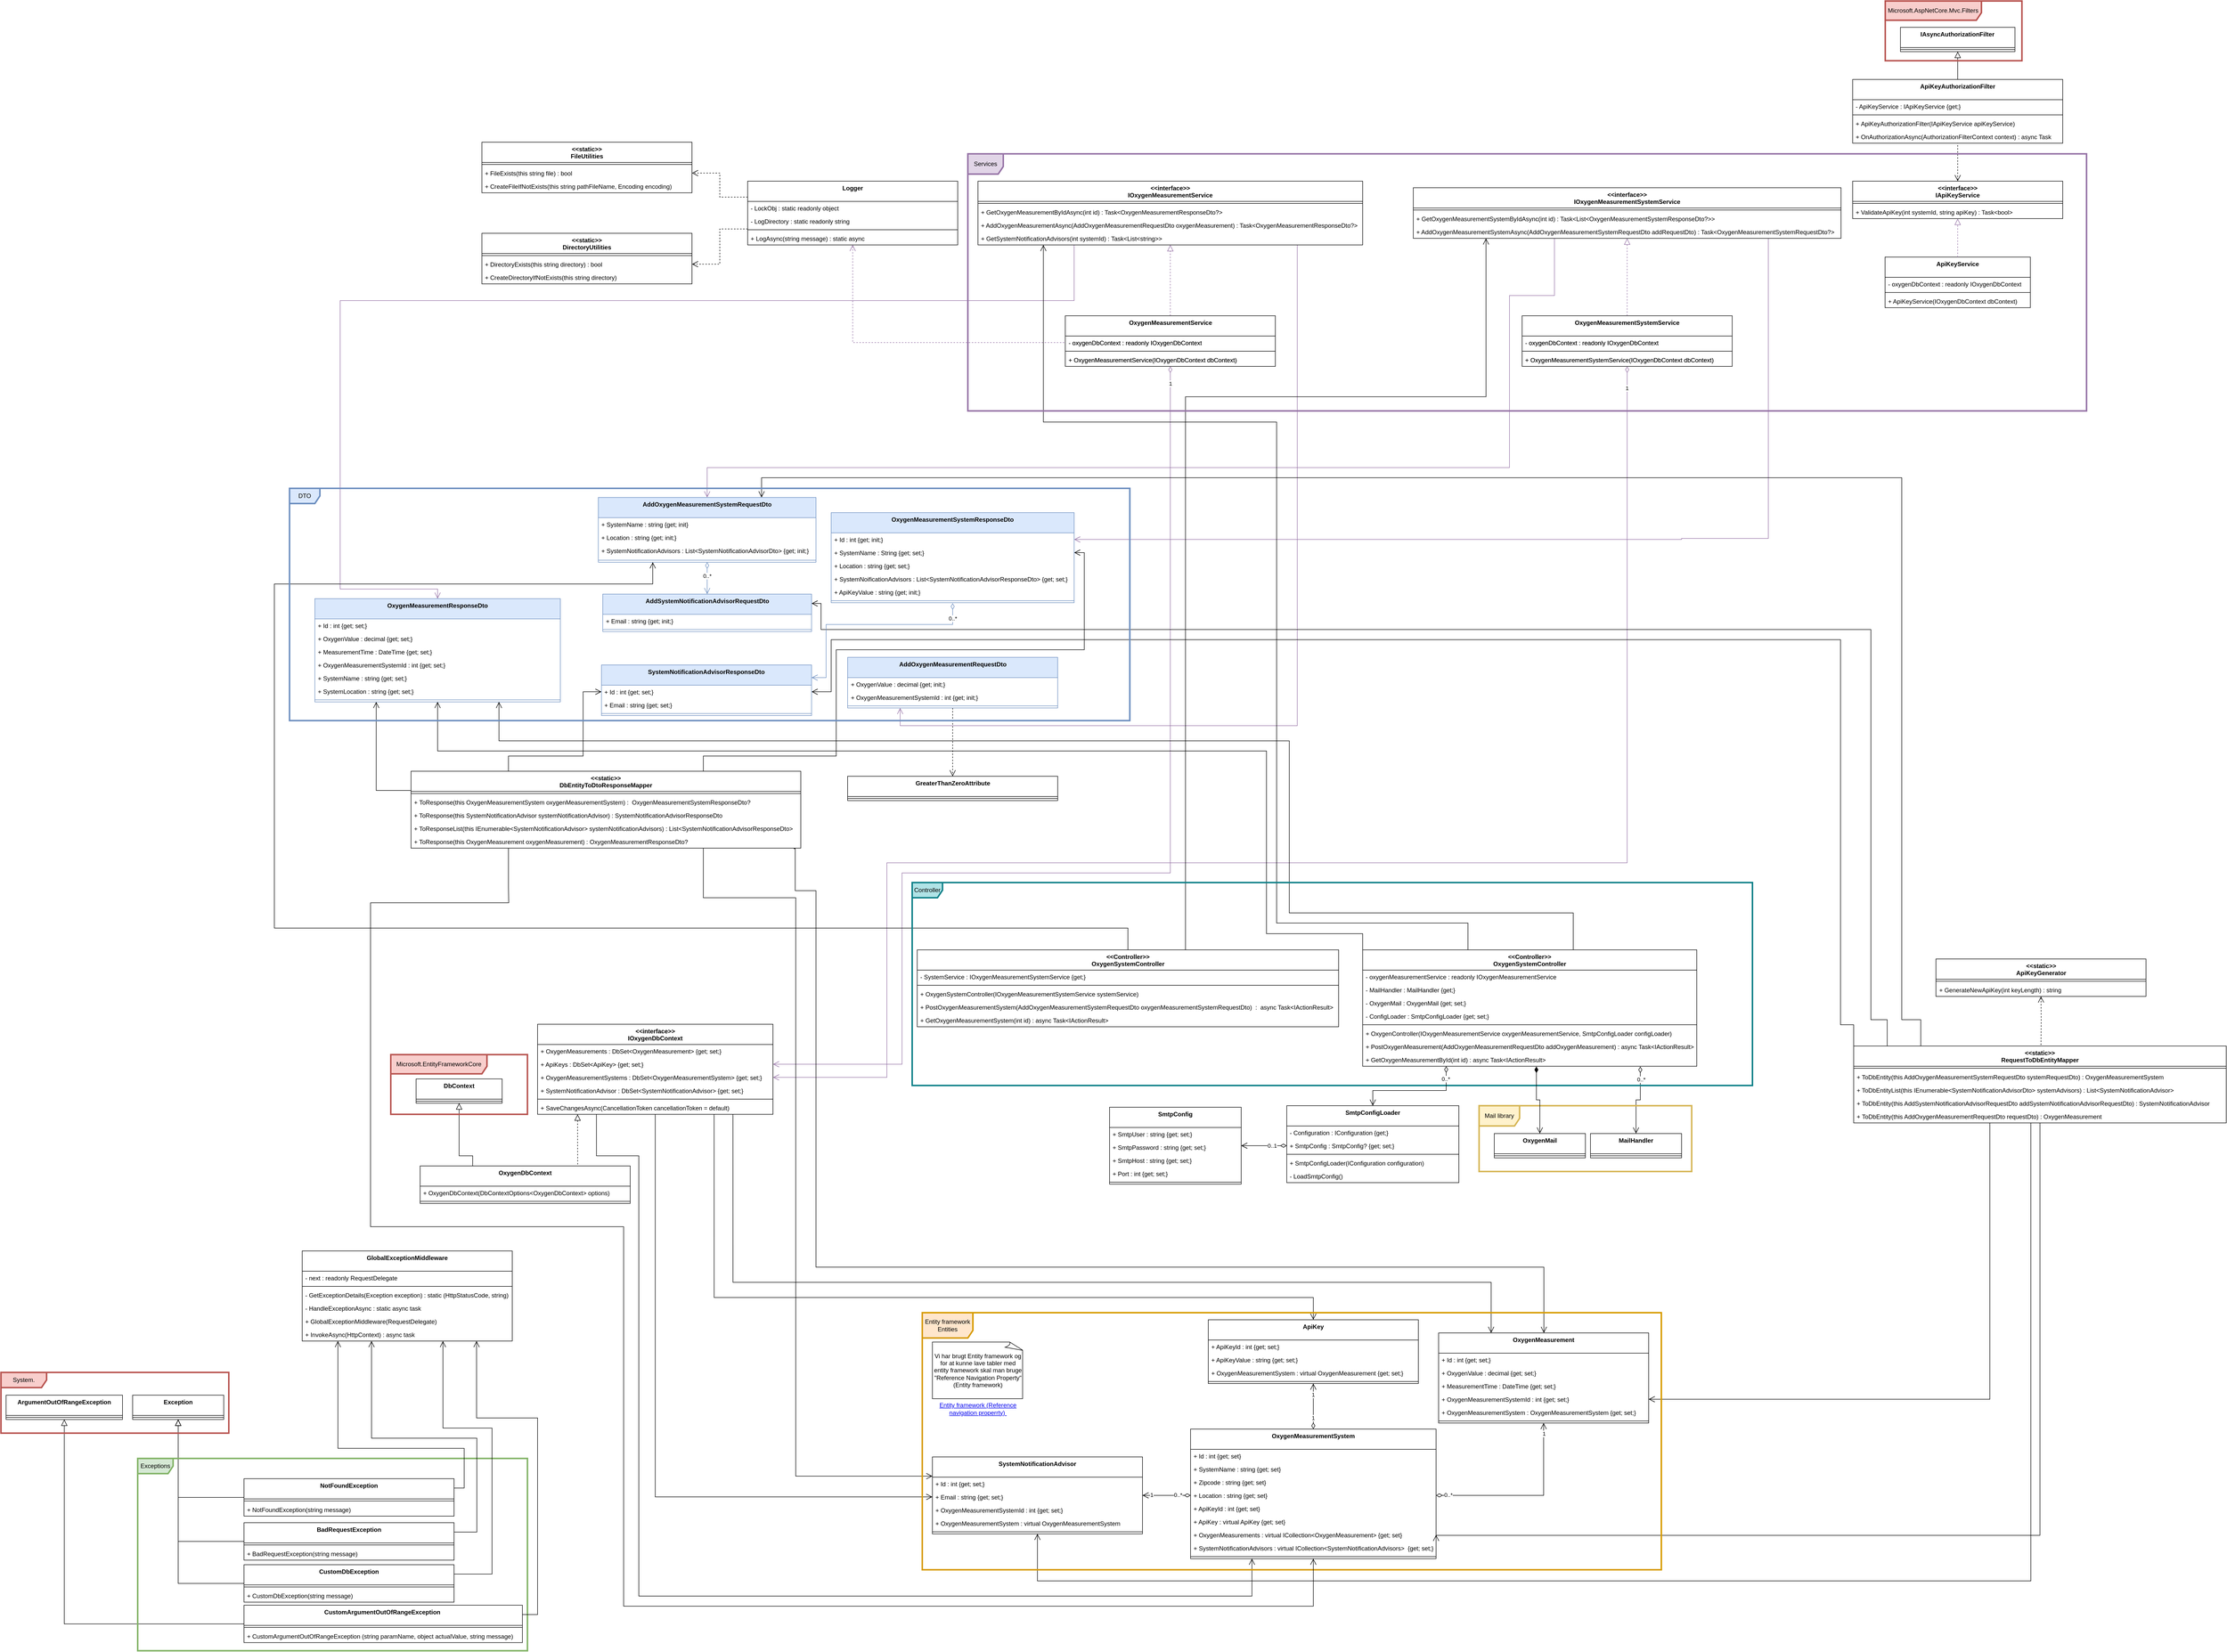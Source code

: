 <mxfile version="22.1.2" type="device">
  <diagram name="Page-1" id="fJVxzI8iRKAemqNQD49i">
    <mxGraphModel dx="11851" dy="4220" grid="1" gridSize="10" guides="1" tooltips="1" connect="1" arrows="1" fold="1" page="1" pageScale="1" pageWidth="4681" pageHeight="3300" math="0" shadow="0">
      <root>
        <mxCell id="0" />
        <mxCell id="1" parent="0" />
        <mxCell id="cyV2vjpCqisl8Ik5BMIo-49" value="&amp;lt;&amp;lt;static&amp;gt;&amp;gt;&lt;br&gt;FileUtilities" style="swimlane;fontStyle=1;align=center;verticalAlign=top;childLayout=stackLayout;horizontal=1;startSize=40;horizontalStack=0;resizeParent=1;resizeParentMax=0;resizeLast=0;collapsible=1;marginBottom=0;whiteSpace=wrap;html=1;strokeWidth=1;" parent="1" vertex="1">
          <mxGeometry x="-3600" y="296" width="415" height="100" as="geometry" />
        </mxCell>
        <mxCell id="cyV2vjpCqisl8Ik5BMIo-130" value="" style="line;strokeWidth=1;fillColor=none;align=left;verticalAlign=middle;spacingTop=-1;spacingLeft=3;spacingRight=3;rotatable=0;labelPosition=right;points=[];portConstraint=eastwest;strokeColor=inherit;" parent="cyV2vjpCqisl8Ik5BMIo-49" vertex="1">
          <mxGeometry y="40" width="415" height="8" as="geometry" />
        </mxCell>
        <mxCell id="cyV2vjpCqisl8Ik5BMIo-50" value="+ FileExists(this string file) : bool" style="text;strokeColor=none;fillColor=none;align=left;verticalAlign=top;spacingLeft=4;spacingRight=4;overflow=hidden;rotatable=0;points=[[0,0.5],[1,0.5]];portConstraint=eastwest;whiteSpace=wrap;html=1;" parent="cyV2vjpCqisl8Ik5BMIo-49" vertex="1">
          <mxGeometry y="48" width="415" height="26" as="geometry" />
        </mxCell>
        <mxCell id="cyV2vjpCqisl8Ik5BMIo-51" value="+ CreateFileIfNotExists(this string pathFileName, Encoding encoding)" style="text;strokeColor=none;fillColor=none;align=left;verticalAlign=top;spacingLeft=4;spacingRight=4;overflow=hidden;rotatable=0;points=[[0,0.5],[1,0.5]];portConstraint=eastwest;whiteSpace=wrap;html=1;" parent="cyV2vjpCqisl8Ik5BMIo-49" vertex="1">
          <mxGeometry y="74" width="415" height="26" as="geometry" />
        </mxCell>
        <mxCell id="cyV2vjpCqisl8Ik5BMIo-54" value="&amp;lt;&amp;lt;static&amp;gt;&amp;gt;&lt;br&gt;DirectoryUtilities" style="swimlane;fontStyle=1;align=center;verticalAlign=top;childLayout=stackLayout;horizontal=1;startSize=40;horizontalStack=0;resizeParent=1;resizeParentMax=0;resizeLast=0;collapsible=1;marginBottom=0;whiteSpace=wrap;html=1;strokeWidth=1;" parent="1" vertex="1">
          <mxGeometry x="-3600" y="476" width="415" height="100" as="geometry" />
        </mxCell>
        <mxCell id="cyV2vjpCqisl8Ik5BMIo-129" value="" style="line;strokeWidth=1;fillColor=none;align=left;verticalAlign=middle;spacingTop=-1;spacingLeft=3;spacingRight=3;rotatable=0;labelPosition=right;points=[];portConstraint=eastwest;strokeColor=inherit;" parent="cyV2vjpCqisl8Ik5BMIo-54" vertex="1">
          <mxGeometry y="40" width="415" height="8" as="geometry" />
        </mxCell>
        <mxCell id="cyV2vjpCqisl8Ik5BMIo-55" value="+ DirectoryExists(this string directory) : bool" style="text;strokeColor=none;fillColor=none;align=left;verticalAlign=top;spacingLeft=4;spacingRight=4;overflow=hidden;rotatable=0;points=[[0,0.5],[1,0.5]];portConstraint=eastwest;whiteSpace=wrap;html=1;" parent="cyV2vjpCqisl8Ik5BMIo-54" vertex="1">
          <mxGeometry y="48" width="415" height="26" as="geometry" />
        </mxCell>
        <mxCell id="cyV2vjpCqisl8Ik5BMIo-56" value="+ CreateDirectoryIfNotExists(this string directory)" style="text;strokeColor=none;fillColor=none;align=left;verticalAlign=top;spacingLeft=4;spacingRight=4;overflow=hidden;rotatable=0;points=[[0,0.5],[1,0.5]];portConstraint=eastwest;whiteSpace=wrap;html=1;" parent="cyV2vjpCqisl8Ik5BMIo-54" vertex="1">
          <mxGeometry y="74" width="415" height="26" as="geometry" />
        </mxCell>
        <mxCell id="3PtTJbpRBZKCj1QiBzWe-37" style="edgeStyle=orthogonalEdgeStyle;rounded=0;orthogonalLoop=1;jettySize=auto;html=1;exitX=0.83;exitY=1;exitDx=0;exitDy=0;exitPerimeter=0;endArrow=open;endFill=0;endSize=10;startSize=10;entryX=1;entryY=0.5;entryDx=0;entryDy=0;fillColor=#e1d5e7;strokeColor=#9673a6;" parent="1" source="3PtTJbpRBZKCj1QiBzWe-104" target="cyV2vjpCqisl8Ik5BMIo-184" edge="1">
          <mxGeometry relative="1" as="geometry">
            <mxPoint x="-1100" y="929" as="sourcePoint" />
            <Array as="points">
              <mxPoint x="-1059" y="1079" />
              <mxPoint x="-1230" y="1079" />
              <mxPoint x="-1230" y="1081" />
            </Array>
          </mxGeometry>
        </mxCell>
        <mxCell id="3PtTJbpRBZKCj1QiBzWe-39" style="edgeStyle=orthogonalEdgeStyle;rounded=0;orthogonalLoop=1;jettySize=auto;html=1;endArrow=open;endFill=0;endSize=10;exitX=0.33;exitY=1;exitDx=0;exitDy=0;exitPerimeter=0;entryX=0.5;entryY=0;entryDx=0;entryDy=0;fillColor=#e1d5e7;strokeColor=#9673a6;" parent="1" source="3PtTJbpRBZKCj1QiBzWe-104" target="cyV2vjpCqisl8Ik5BMIo-198" edge="1">
          <mxGeometry relative="1" as="geometry">
            <Array as="points">
              <mxPoint x="-1481" y="599" />
              <mxPoint x="-1570" y="599" />
              <mxPoint x="-1570" y="939" />
              <mxPoint x="-3155" y="939" />
            </Array>
          </mxGeometry>
        </mxCell>
        <mxCell id="3PtTJbpRBZKCj1QiBzWe-40" style="edgeStyle=orthogonalEdgeStyle;rounded=0;orthogonalLoop=1;jettySize=auto;html=1;startArrow=block;startFill=0;endSize=10;startSize=10;dashed=1;endArrow=none;endFill=0;exitX=0.5;exitY=1;exitDx=0;exitDy=0;fillColor=#e1d5e7;strokeColor=#9673a6;" parent="1" source="3PtTJbpRBZKCj1QiBzWe-104" target="cyV2vjpCqisl8Ik5BMIo-64" edge="1">
          <mxGeometry relative="1" as="geometry">
            <mxPoint x="-1250" y="248.429" as="sourcePoint" />
          </mxGeometry>
        </mxCell>
        <mxCell id="3PtTJbpRBZKCj1QiBzWe-41" style="edgeStyle=orthogonalEdgeStyle;rounded=0;orthogonalLoop=1;jettySize=auto;html=1;entryX=1;entryY=0.5;entryDx=0;entryDy=0;endArrow=open;endFill=0;endSize=10;startArrow=diamondThin;startFill=0;startSize=10;fillColor=#e1d5e7;strokeColor=#9673a6;" parent="1" source="cyV2vjpCqisl8Ik5BMIo-64" target="cyV2vjpCqisl8Ik5BMIo-211" edge="1">
          <mxGeometry relative="1" as="geometry">
            <Array as="points">
              <mxPoint x="-1338" y="1720" />
              <mxPoint x="-2800" y="1720" />
              <mxPoint x="-2800" y="2144" />
            </Array>
          </mxGeometry>
        </mxCell>
        <mxCell id="3PtTJbpRBZKCj1QiBzWe-42" value="1" style="edgeLabel;html=1;align=center;verticalAlign=middle;resizable=0;points=[];" parent="3PtTJbpRBZKCj1QiBzWe-41" vertex="1" connectable="0">
          <mxGeometry x="-0.975" y="-1" relative="1" as="geometry">
            <mxPoint y="4" as="offset" />
          </mxGeometry>
        </mxCell>
        <mxCell id="cyV2vjpCqisl8Ik5BMIo-64" value="OxygenMeasurementSystemService" style="swimlane;fontStyle=1;align=center;verticalAlign=top;childLayout=stackLayout;horizontal=1;startSize=40;horizontalStack=0;resizeParent=1;resizeParentMax=0;resizeLast=0;collapsible=1;marginBottom=0;whiteSpace=wrap;html=1;" parent="1" vertex="1">
          <mxGeometry x="-1545" y="639" width="415" height="100" as="geometry" />
        </mxCell>
        <mxCell id="cyV2vjpCqisl8Ik5BMIo-66" value="- oxygenDbContext : readonly IOxygenDbContext&amp;nbsp;" style="text;strokeColor=none;fillColor=none;align=left;verticalAlign=top;spacingLeft=4;spacingRight=4;overflow=hidden;rotatable=0;points=[[0,0.5],[1,0.5]];portConstraint=eastwest;whiteSpace=wrap;html=1;" parent="cyV2vjpCqisl8Ik5BMIo-64" vertex="1">
          <mxGeometry y="40" width="415" height="26" as="geometry" />
        </mxCell>
        <mxCell id="cyV2vjpCqisl8Ik5BMIo-68" value="" style="line;strokeWidth=1;fillColor=none;align=left;verticalAlign=middle;spacingTop=-1;spacingLeft=3;spacingRight=3;rotatable=0;labelPosition=right;points=[];portConstraint=eastwest;strokeColor=inherit;" parent="cyV2vjpCqisl8Ik5BMIo-64" vertex="1">
          <mxGeometry y="66" width="415" height="8" as="geometry" />
        </mxCell>
        <mxCell id="cyV2vjpCqisl8Ik5BMIo-65" value="+ OxygenMeasurementSystemService(IOxygenDbContext dbContext)" style="text;strokeColor=none;fillColor=none;align=left;verticalAlign=top;spacingLeft=4;spacingRight=4;overflow=hidden;rotatable=0;points=[[0,0.5],[1,0.5]];portConstraint=eastwest;whiteSpace=wrap;html=1;" parent="cyV2vjpCqisl8Ik5BMIo-64" vertex="1">
          <mxGeometry y="74" width="415" height="26" as="geometry" />
        </mxCell>
        <mxCell id="3PtTJbpRBZKCj1QiBzWe-43" style="edgeStyle=orthogonalEdgeStyle;rounded=0;orthogonalLoop=1;jettySize=auto;html=1;entryX=0.5;entryY=0;entryDx=0;entryDy=0;exitX=0.25;exitY=1;exitDx=0;exitDy=0;exitPerimeter=0;endArrow=open;endFill=0;endSize=10;fillColor=#e1d5e7;strokeColor=#9673a6;" parent="1" source="3PtTJbpRBZKCj1QiBzWe-97" target="cyV2vjpCqisl8Ik5BMIo-188" edge="1">
          <mxGeometry relative="1" as="geometry">
            <mxPoint x="-2310" y="919" as="targetPoint" />
            <Array as="points">
              <mxPoint x="-2430" y="609" />
              <mxPoint x="-3880" y="609" />
              <mxPoint x="-3880" y="1179" />
              <mxPoint x="-3687" y="1179" />
            </Array>
          </mxGeometry>
        </mxCell>
        <mxCell id="3PtTJbpRBZKCj1QiBzWe-44" style="edgeStyle=orthogonalEdgeStyle;rounded=0;orthogonalLoop=1;jettySize=auto;html=1;exitX=0.83;exitY=1;exitDx=0;exitDy=0;exitPerimeter=0;endArrow=open;endFill=0;endSize=10;entryX=0.25;entryY=1;entryDx=0;entryDy=0;fillColor=#e1d5e7;strokeColor=#9673a6;" parent="1" source="3PtTJbpRBZKCj1QiBzWe-97" target="cyV2vjpCqisl8Ik5BMIo-203" edge="1">
          <mxGeometry relative="1" as="geometry">
            <mxPoint x="-2184.52" y="544.26" as="sourcePoint" />
            <mxPoint x="-1437.5" y="1487.74" as="targetPoint" />
            <Array as="points">
              <mxPoint x="-1989" y="1449" />
              <mxPoint x="-2774" y="1449" />
            </Array>
          </mxGeometry>
        </mxCell>
        <mxCell id="3PtTJbpRBZKCj1QiBzWe-46" style="edgeStyle=orthogonalEdgeStyle;rounded=0;orthogonalLoop=1;jettySize=auto;html=1;endArrow=block;endFill=0;endSize=10;dashed=1;entryX=0.5;entryY=1;entryDx=0;entryDy=0;entryPerimeter=0;fillColor=#e1d5e7;strokeColor=#9673a6;" parent="1" source="cyV2vjpCqisl8Ik5BMIo-74" target="3PtTJbpRBZKCj1QiBzWe-97" edge="1">
          <mxGeometry relative="1" as="geometry">
            <mxPoint x="-2160" y="959" as="targetPoint" />
          </mxGeometry>
        </mxCell>
        <mxCell id="3PtTJbpRBZKCj1QiBzWe-47" style="edgeStyle=orthogonalEdgeStyle;rounded=0;orthogonalLoop=1;jettySize=auto;html=1;entryX=1;entryY=0.5;entryDx=0;entryDy=0;endArrow=open;endFill=0;startArrow=diamondThin;startFill=0;endSize=10;startSize=10;fillColor=#e1d5e7;strokeColor=#9673a6;" parent="1" source="cyV2vjpCqisl8Ik5BMIo-74" target="cyV2vjpCqisl8Ik5BMIo-210" edge="1">
          <mxGeometry relative="1" as="geometry">
            <Array as="points">
              <mxPoint x="-2240" y="1740" />
              <mxPoint x="-2770" y="1740" />
              <mxPoint x="-2770" y="2118" />
            </Array>
          </mxGeometry>
        </mxCell>
        <mxCell id="3PtTJbpRBZKCj1QiBzWe-48" value="1" style="edgeLabel;html=1;align=center;verticalAlign=middle;resizable=0;points=[];" parent="3PtTJbpRBZKCj1QiBzWe-47" vertex="1" connectable="0">
          <mxGeometry x="-0.952" y="1" relative="1" as="geometry">
            <mxPoint x="-1" y="-18" as="offset" />
          </mxGeometry>
        </mxCell>
        <mxCell id="cyV2vjpCqisl8Ik5BMIo-74" value="OxygenMeasurementService" style="swimlane;fontStyle=1;align=center;verticalAlign=top;childLayout=stackLayout;horizontal=1;startSize=40;horizontalStack=0;resizeParent=1;resizeParentMax=0;resizeLast=0;collapsible=1;marginBottom=0;whiteSpace=wrap;html=1;" parent="1" vertex="1">
          <mxGeometry x="-2447.5" y="639" width="415" height="100" as="geometry" />
        </mxCell>
        <mxCell id="cyV2vjpCqisl8Ik5BMIo-75" value="- oxygenDbContext : readonly IOxygenDbContext" style="text;strokeColor=none;fillColor=none;align=left;verticalAlign=top;spacingLeft=4;spacingRight=4;overflow=hidden;rotatable=0;points=[[0,0.5],[1,0.5]];portConstraint=eastwest;whiteSpace=wrap;html=1;" parent="cyV2vjpCqisl8Ik5BMIo-74" vertex="1">
          <mxGeometry y="40" width="415" height="26" as="geometry" />
        </mxCell>
        <mxCell id="cyV2vjpCqisl8Ik5BMIo-78" value="" style="line;strokeWidth=1;fillColor=none;align=left;verticalAlign=middle;spacingTop=-1;spacingLeft=3;spacingRight=3;rotatable=0;labelPosition=right;points=[];portConstraint=eastwest;strokeColor=inherit;" parent="cyV2vjpCqisl8Ik5BMIo-74" vertex="1">
          <mxGeometry y="66" width="415" height="8" as="geometry" />
        </mxCell>
        <mxCell id="cyV2vjpCqisl8Ik5BMIo-76" value="+ OxygenMeasurementService(IOxygenDbContext dbContext)" style="text;strokeColor=none;fillColor=none;align=left;verticalAlign=top;spacingLeft=4;spacingRight=4;overflow=hidden;rotatable=0;points=[[0,0.5],[1,0.5]];portConstraint=eastwest;whiteSpace=wrap;html=1;" parent="cyV2vjpCqisl8Ik5BMIo-74" vertex="1">
          <mxGeometry y="74" width="415" height="26" as="geometry" />
        </mxCell>
        <mxCell id="3PtTJbpRBZKCj1QiBzWe-70" style="edgeStyle=orthogonalEdgeStyle;rounded=0;orthogonalLoop=1;jettySize=auto;html=1;endArrow=none;endFill=0;startArrow=open;startFill=0;startSize=10;dashed=1;exitX=0.5;exitY=0;exitDx=0;exitDy=0;entryX=0.5;entryY=1;entryDx=0;entryDy=0;" parent="1" source="cyV2vjpCqisl8Ik5BMIo-79" target="-g7mqDxb054epA5BkUZc-37" edge="1">
          <mxGeometry relative="1" as="geometry">
            <mxPoint x="-410" y="409" as="sourcePoint" />
            <mxPoint x="-130" y="269" as="targetPoint" />
          </mxGeometry>
        </mxCell>
        <mxCell id="cyV2vjpCqisl8Ik5BMIo-79" value="&amp;lt;&amp;lt;interface&amp;gt;&amp;gt;&lt;br&gt;IApiKeyService" style="swimlane;fontStyle=1;align=center;verticalAlign=top;childLayout=stackLayout;horizontal=1;startSize=40;horizontalStack=0;resizeParent=1;resizeParentMax=0;resizeLast=0;collapsible=1;marginBottom=0;whiteSpace=wrap;html=1;strokeWidth=1;" parent="1" vertex="1">
          <mxGeometry x="-892" y="373" width="415" height="74" as="geometry" />
        </mxCell>
        <mxCell id="cyV2vjpCqisl8Ik5BMIo-83" value="" style="line;strokeWidth=1;fillColor=none;align=left;verticalAlign=middle;spacingTop=-1;spacingLeft=3;spacingRight=3;rotatable=0;labelPosition=right;points=[];portConstraint=eastwest;strokeColor=inherit;" parent="cyV2vjpCqisl8Ik5BMIo-79" vertex="1">
          <mxGeometry y="40" width="415" height="8" as="geometry" />
        </mxCell>
        <mxCell id="cyV2vjpCqisl8Ik5BMIo-80" value="+ ValidateApiKey(int systemId, string apiKey) : Task&amp;lt;bool&amp;gt;" style="text;strokeColor=none;fillColor=none;align=left;verticalAlign=top;spacingLeft=4;spacingRight=4;overflow=hidden;rotatable=0;points=[[0,0.5],[1,0.5]];portConstraint=eastwest;whiteSpace=wrap;html=1;" parent="cyV2vjpCqisl8Ik5BMIo-79" vertex="1">
          <mxGeometry y="48" width="415" height="26" as="geometry" />
        </mxCell>
        <mxCell id="cyV2vjpCqisl8Ik5BMIo-84" value="ApiKeyService" style="swimlane;fontStyle=1;align=center;verticalAlign=top;childLayout=stackLayout;horizontal=1;startSize=40;horizontalStack=0;resizeParent=1;resizeParentMax=0;resizeLast=0;collapsible=1;marginBottom=0;whiteSpace=wrap;html=1;strokeWidth=1;" parent="1" vertex="1">
          <mxGeometry x="-828" y="523" width="287" height="100" as="geometry" />
        </mxCell>
        <mxCell id="cyV2vjpCqisl8Ik5BMIo-85" value="- oxygenDbContext : readonly IOxygenDbContext" style="text;strokeColor=none;fillColor=none;align=left;verticalAlign=top;spacingLeft=4;spacingRight=4;overflow=hidden;rotatable=0;points=[[0,0.5],[1,0.5]];portConstraint=eastwest;whiteSpace=wrap;html=1;" parent="cyV2vjpCqisl8Ik5BMIo-84" vertex="1">
          <mxGeometry y="40" width="287" height="26" as="geometry" />
        </mxCell>
        <mxCell id="cyV2vjpCqisl8Ik5BMIo-88" value="" style="line;strokeWidth=1;fillColor=none;align=left;verticalAlign=middle;spacingTop=-1;spacingLeft=3;spacingRight=3;rotatable=0;labelPosition=right;points=[];portConstraint=eastwest;strokeColor=inherit;" parent="cyV2vjpCqisl8Ik5BMIo-84" vertex="1">
          <mxGeometry y="66" width="287" height="8" as="geometry" />
        </mxCell>
        <mxCell id="cyV2vjpCqisl8Ik5BMIo-86" value="+ ApiKeyService(IOxygenDbContext dbContext)&amp;nbsp;&amp;nbsp;" style="text;strokeColor=none;fillColor=none;align=left;verticalAlign=top;spacingLeft=4;spacingRight=4;overflow=hidden;rotatable=0;points=[[0,0.5],[1,0.5]];portConstraint=eastwest;whiteSpace=wrap;html=1;" parent="cyV2vjpCqisl8Ik5BMIo-84" vertex="1">
          <mxGeometry y="74" width="287" height="26" as="geometry" />
        </mxCell>
        <mxCell id="cyV2vjpCqisl8Ik5BMIo-89" value="GlobalExceptionMiddleware" style="swimlane;fontStyle=1;align=center;verticalAlign=top;childLayout=stackLayout;horizontal=1;startSize=40;horizontalStack=0;resizeParent=1;resizeParentMax=0;resizeLast=0;collapsible=1;marginBottom=0;whiteSpace=wrap;html=1;strokeWidth=1;points=[[0,0,0,0,0],[0,0.17,0,0,0],[0,0.25,0,0,0],[0,0.33,0,0,0],[0,0.5,0,0,0],[0,0.67,0,0,0],[0,0.75,0,0,0],[0,0.83,0,0,0],[0,1,0,0,0],[0.17,1,0,0,0],[0.25,0,0,0,0],[0.25,1,0,0,0],[0.33,1,0,0,0],[0.5,0,0,0,0],[0.5,1,0,0,0],[0.67,1,0,0,0],[0.75,0,0,0,0],[0.75,1,0,0,0],[0.83,1,0,0,0],[1,0,0,0,0],[1,0.25,0,0,0],[1,0.5,0,0,0],[1,0.75,0,0,0],[1,1,0,0,0]];" parent="1" vertex="1">
          <mxGeometry x="-3955" y="2487" width="415" height="178" as="geometry" />
        </mxCell>
        <mxCell id="cyV2vjpCqisl8Ik5BMIo-90" value="- next : readonly RequestDelegate" style="text;strokeColor=none;fillColor=none;align=left;verticalAlign=top;spacingLeft=4;spacingRight=4;overflow=hidden;rotatable=0;points=[[0,0.5],[1,0.5]];portConstraint=eastwest;whiteSpace=wrap;html=1;" parent="cyV2vjpCqisl8Ik5BMIo-89" vertex="1">
          <mxGeometry y="40" width="415" height="26" as="geometry" />
        </mxCell>
        <mxCell id="cyV2vjpCqisl8Ik5BMIo-93" value="" style="line;strokeWidth=1;fillColor=none;align=left;verticalAlign=middle;spacingTop=-1;spacingLeft=3;spacingRight=3;rotatable=0;labelPosition=right;points=[];portConstraint=eastwest;strokeColor=inherit;" parent="cyV2vjpCqisl8Ik5BMIo-89" vertex="1">
          <mxGeometry y="66" width="415" height="8" as="geometry" />
        </mxCell>
        <mxCell id="cyV2vjpCqisl8Ik5BMIo-136" value="- GetExceptionDetails(Exception exception) : static (HttpStatusCode, string)" style="text;strokeColor=none;fillColor=none;align=left;verticalAlign=top;spacingLeft=4;spacingRight=4;overflow=hidden;rotatable=0;points=[[0,0.5],[1,0.5]];portConstraint=eastwest;whiteSpace=wrap;html=1;" parent="cyV2vjpCqisl8Ik5BMIo-89" vertex="1">
          <mxGeometry y="74" width="415" height="26" as="geometry" />
        </mxCell>
        <mxCell id="cyV2vjpCqisl8Ik5BMIo-137" value="- HandleExceptionAsync : static async task" style="text;strokeColor=none;fillColor=none;align=left;verticalAlign=top;spacingLeft=4;spacingRight=4;overflow=hidden;rotatable=0;points=[[0,0.5],[1,0.5]];portConstraint=eastwest;whiteSpace=wrap;html=1;" parent="cyV2vjpCqisl8Ik5BMIo-89" vertex="1">
          <mxGeometry y="100" width="415" height="26" as="geometry" />
        </mxCell>
        <mxCell id="cyV2vjpCqisl8Ik5BMIo-91" value="+ GlobalExceptionMiddleware(RequestDelegate)" style="text;strokeColor=none;fillColor=none;align=left;verticalAlign=top;spacingLeft=4;spacingRight=4;overflow=hidden;rotatable=0;points=[[0,0.5],[1,0.5]];portConstraint=eastwest;whiteSpace=wrap;html=1;" parent="cyV2vjpCqisl8Ik5BMIo-89" vertex="1">
          <mxGeometry y="126" width="415" height="26" as="geometry" />
        </mxCell>
        <mxCell id="cyV2vjpCqisl8Ik5BMIo-92" value="+ InvokeAsync(HttpContext) : async task&amp;nbsp;" style="text;strokeColor=none;fillColor=none;align=left;verticalAlign=top;spacingLeft=4;spacingRight=4;overflow=hidden;rotatable=0;points=[[0,0.5],[1,0.5]];portConstraint=eastwest;whiteSpace=wrap;html=1;" parent="cyV2vjpCqisl8Ik5BMIo-89" vertex="1">
          <mxGeometry y="152" width="415" height="26" as="geometry" />
        </mxCell>
        <mxCell id="3PtTJbpRBZKCj1QiBzWe-61" style="edgeStyle=orthogonalEdgeStyle;rounded=0;orthogonalLoop=1;jettySize=auto;html=1;entryX=0;entryY=0.5;entryDx=0;entryDy=0;startArrow=open;startFill=0;startSize=10;endArrow=none;endFill=0;dashed=1;fillColor=#e1d5e7;strokeColor=#9673a6;" parent="1" source="cyV2vjpCqisl8Ik5BMIo-94" target="cyV2vjpCqisl8Ik5BMIo-75" edge="1">
          <mxGeometry relative="1" as="geometry" />
        </mxCell>
        <mxCell id="3PtTJbpRBZKCj1QiBzWe-83" style="edgeStyle=orthogonalEdgeStyle;rounded=0;orthogonalLoop=1;jettySize=auto;html=1;dashed=1;endArrow=open;endFill=0;endSize=10;entryX=1;entryY=0.5;entryDx=0;entryDy=0;exitX=0;exitY=0.75;exitDx=0;exitDy=0;" parent="1" source="cyV2vjpCqisl8Ik5BMIo-94" target="cyV2vjpCqisl8Ik5BMIo-55" edge="1">
          <mxGeometry relative="1" as="geometry">
            <mxPoint x="-3205" y="481" as="targetPoint" />
          </mxGeometry>
        </mxCell>
        <mxCell id="3PtTJbpRBZKCj1QiBzWe-84" style="edgeStyle=orthogonalEdgeStyle;rounded=0;orthogonalLoop=1;jettySize=auto;html=1;endArrow=open;endFill=0;dashed=1;endSize=10;exitX=0;exitY=0.25;exitDx=0;exitDy=0;entryX=1;entryY=0.5;entryDx=0;entryDy=0;" parent="1" source="cyV2vjpCqisl8Ik5BMIo-94" target="cyV2vjpCqisl8Ik5BMIo-50" edge="1">
          <mxGeometry relative="1" as="geometry">
            <mxPoint x="-3175" y="321" as="targetPoint" />
          </mxGeometry>
        </mxCell>
        <mxCell id="cyV2vjpCqisl8Ik5BMIo-94" value="Logger" style="swimlane;fontStyle=1;align=center;verticalAlign=top;childLayout=stackLayout;horizontal=1;startSize=40;horizontalStack=0;resizeParent=1;resizeParentMax=0;resizeLast=0;collapsible=1;marginBottom=0;whiteSpace=wrap;html=1;strokeWidth=1;" parent="1" vertex="1">
          <mxGeometry x="-3075" y="373" width="415" height="126" as="geometry" />
        </mxCell>
        <mxCell id="cyV2vjpCqisl8Ik5BMIo-95" value="- LockObj : static readonly object" style="text;strokeColor=none;fillColor=none;align=left;verticalAlign=top;spacingLeft=4;spacingRight=4;overflow=hidden;rotatable=0;points=[[0,0.5],[1,0.5]];portConstraint=eastwest;whiteSpace=wrap;html=1;" parent="cyV2vjpCqisl8Ik5BMIo-94" vertex="1">
          <mxGeometry y="40" width="415" height="26" as="geometry" />
        </mxCell>
        <mxCell id="cyV2vjpCqisl8Ik5BMIo-96" value="- LogDirectory : static readonly string" style="text;strokeColor=none;fillColor=none;align=left;verticalAlign=top;spacingLeft=4;spacingRight=4;overflow=hidden;rotatable=0;points=[[0,0.5],[1,0.5]];portConstraint=eastwest;whiteSpace=wrap;html=1;" parent="cyV2vjpCqisl8Ik5BMIo-94" vertex="1">
          <mxGeometry y="66" width="415" height="26" as="geometry" />
        </mxCell>
        <mxCell id="cyV2vjpCqisl8Ik5BMIo-98" value="" style="line;strokeWidth=1;fillColor=none;align=left;verticalAlign=middle;spacingTop=-1;spacingLeft=3;spacingRight=3;rotatable=0;labelPosition=right;points=[];portConstraint=eastwest;strokeColor=inherit;" parent="cyV2vjpCqisl8Ik5BMIo-94" vertex="1">
          <mxGeometry y="92" width="415" height="8" as="geometry" />
        </mxCell>
        <mxCell id="cyV2vjpCqisl8Ik5BMIo-97" value="+ LogAsync(string message) : static async" style="text;strokeColor=none;fillColor=none;align=left;verticalAlign=top;spacingLeft=4;spacingRight=4;overflow=hidden;rotatable=0;points=[[0,0.5],[1,0.5]];portConstraint=eastwest;whiteSpace=wrap;html=1;" parent="cyV2vjpCqisl8Ik5BMIo-94" vertex="1">
          <mxGeometry y="100" width="415" height="26" as="geometry" />
        </mxCell>
        <mxCell id="3PtTJbpRBZKCj1QiBzWe-29" style="edgeStyle=orthogonalEdgeStyle;rounded=0;orthogonalLoop=1;jettySize=auto;html=1;entryX=0.5;entryY=1;entryDx=0;entryDy=0;endArrow=block;endFill=0;endSize=10;" parent="1" source="cyV2vjpCqisl8Ik5BMIo-99" target="3PtTJbpRBZKCj1QiBzWe-26" edge="1">
          <mxGeometry relative="1" as="geometry" />
        </mxCell>
        <mxCell id="cyV2vjpCqisl8Ik5BMIo-99" value="CustomArgumentOutOfRangeException&amp;nbsp;" style="swimlane;fontStyle=1;align=center;verticalAlign=top;childLayout=stackLayout;horizontal=1;startSize=40;horizontalStack=0;resizeParent=1;resizeParentMax=0;resizeLast=0;collapsible=1;marginBottom=0;whiteSpace=wrap;html=1;" parent="1" vertex="1">
          <mxGeometry x="-4070" y="3187" width="550" height="74" as="geometry" />
        </mxCell>
        <mxCell id="cyV2vjpCqisl8Ik5BMIo-103" value="" style="line;strokeWidth=1;fillColor=none;align=left;verticalAlign=middle;spacingTop=-1;spacingLeft=3;spacingRight=3;rotatable=0;labelPosition=right;points=[];portConstraint=eastwest;strokeColor=inherit;" parent="cyV2vjpCqisl8Ik5BMIo-99" vertex="1">
          <mxGeometry y="40" width="550" height="8" as="geometry" />
        </mxCell>
        <mxCell id="cyV2vjpCqisl8Ik5BMIo-100" value="+ CustomArgumentOutOfRangeException (string paramName, object actualValue, string message)" style="text;strokeColor=none;fillColor=none;align=left;verticalAlign=top;spacingLeft=4;spacingRight=4;overflow=hidden;rotatable=0;points=[[0,0.5],[1,0.5]];portConstraint=eastwest;whiteSpace=wrap;html=1;" parent="cyV2vjpCqisl8Ik5BMIo-99" vertex="1">
          <mxGeometry y="48" width="550" height="26" as="geometry" />
        </mxCell>
        <mxCell id="3PtTJbpRBZKCj1QiBzWe-20" style="edgeStyle=orthogonalEdgeStyle;rounded=0;orthogonalLoop=1;jettySize=auto;html=1;entryX=0.5;entryY=1;entryDx=0;entryDy=0;endArrow=block;endFill=0;endSize=10;" parent="1" source="cyV2vjpCqisl8Ik5BMIo-104" target="3PtTJbpRBZKCj1QiBzWe-16" edge="1">
          <mxGeometry relative="1" as="geometry" />
        </mxCell>
        <mxCell id="cyV2vjpCqisl8Ik5BMIo-104" value="NotFoundException" style="swimlane;fontStyle=1;align=center;verticalAlign=top;childLayout=stackLayout;horizontal=1;startSize=40;horizontalStack=0;resizeParent=1;resizeParentMax=0;resizeLast=0;collapsible=1;marginBottom=0;whiteSpace=wrap;html=1;" parent="1" vertex="1">
          <mxGeometry x="-4070" y="2937" width="415" height="74" as="geometry" />
        </mxCell>
        <mxCell id="cyV2vjpCqisl8Ik5BMIo-108" value="" style="line;strokeWidth=1;fillColor=none;align=left;verticalAlign=middle;spacingTop=-1;spacingLeft=3;spacingRight=3;rotatable=0;labelPosition=right;points=[];portConstraint=eastwest;strokeColor=inherit;" parent="cyV2vjpCqisl8Ik5BMIo-104" vertex="1">
          <mxGeometry y="40" width="415" height="8" as="geometry" />
        </mxCell>
        <mxCell id="cyV2vjpCqisl8Ik5BMIo-105" value="+ NotFoundException(string message)" style="text;strokeColor=none;fillColor=none;align=left;verticalAlign=top;spacingLeft=4;spacingRight=4;overflow=hidden;rotatable=0;points=[[0,0.5],[1,0.5]];portConstraint=eastwest;whiteSpace=wrap;html=1;" parent="cyV2vjpCqisl8Ik5BMIo-104" vertex="1">
          <mxGeometry y="48" width="415" height="26" as="geometry" />
        </mxCell>
        <mxCell id="3PtTJbpRBZKCj1QiBzWe-71" style="edgeStyle=orthogonalEdgeStyle;rounded=0;orthogonalLoop=1;jettySize=auto;html=1;endSize=10;endArrow=open;endFill=0;dashed=1;" parent="1" target="-g7mqDxb054epA5BkUZc-47" edge="1">
          <mxGeometry relative="1" as="geometry">
            <mxPoint x="-520" y="2080" as="sourcePoint" />
          </mxGeometry>
        </mxCell>
        <mxCell id="3PtTJbpRBZKCj1QiBzWe-72" style="edgeStyle=orthogonalEdgeStyle;rounded=0;orthogonalLoop=1;jettySize=auto;html=1;entryX=0.75;entryY=0;entryDx=0;entryDy=0;endArrow=open;endFill=0;endSize=10;exitX=0.18;exitY=0;exitDx=0;exitDy=0;exitPerimeter=0;" parent="1" source="cyV2vjpCqisl8Ik5BMIo-109" target="cyV2vjpCqisl8Ik5BMIo-198" edge="1">
          <mxGeometry relative="1" as="geometry">
            <Array as="points">
              <mxPoint x="-758" y="2030" />
              <mxPoint x="-795" y="2030" />
              <mxPoint x="-795" y="959" />
              <mxPoint x="-3048" y="959" />
            </Array>
          </mxGeometry>
        </mxCell>
        <mxCell id="3PtTJbpRBZKCj1QiBzWe-73" style="edgeStyle=orthogonalEdgeStyle;rounded=0;orthogonalLoop=1;jettySize=auto;html=1;entryX=0.5;entryY=1;entryDx=0;entryDy=0;endArrow=open;endFill=0;endSize=10;exitX=0.56;exitY=1;exitDx=0;exitDy=0;exitPerimeter=0;" parent="1" source="cyV2vjpCqisl8Ik5BMIo-109" target="cyV2vjpCqisl8Ik5BMIo-153" edge="1">
          <mxGeometry relative="1" as="geometry">
            <Array as="points">
              <mxPoint x="-540" y="3139" />
              <mxPoint x="-2502" y="3139" />
            </Array>
          </mxGeometry>
        </mxCell>
        <mxCell id="3PtTJbpRBZKCj1QiBzWe-75" style="edgeStyle=orthogonalEdgeStyle;rounded=0;orthogonalLoop=1;jettySize=auto;html=1;endArrow=open;endFill=0;endSize=10;exitX=0.44;exitY=1;exitDx=0;exitDy=0;exitPerimeter=0;entryX=1;entryY=0.5;entryDx=0;entryDy=0;" parent="1" source="cyV2vjpCqisl8Ik5BMIo-109" target="-g7mqDxb054epA5BkUZc-13" edge="1">
          <mxGeometry relative="1" as="geometry">
            <mxPoint x="-1150" y="2779" as="targetPoint" />
            <Array as="points">
              <mxPoint x="-621" y="2780" />
            </Array>
          </mxGeometry>
        </mxCell>
        <mxCell id="3PtTJbpRBZKCj1QiBzWe-76" style="edgeStyle=orthogonalEdgeStyle;rounded=0;orthogonalLoop=1;jettySize=auto;html=1;entryX=1;entryY=0.5;entryDx=0;entryDy=0;endArrow=open;endFill=0;endSize=10;exitX=0.5;exitY=1;exitDx=0;exitDy=0;exitPerimeter=0;" parent="1" source="cyV2vjpCqisl8Ik5BMIo-109" target="-g7mqDxb054epA5BkUZc-11" edge="1">
          <mxGeometry relative="1" as="geometry">
            <Array as="points">
              <mxPoint x="-581" y="3049" />
              <mxPoint x="-590" y="3049" />
            </Array>
          </mxGeometry>
        </mxCell>
        <mxCell id="3PtTJbpRBZKCj1QiBzWe-95" style="edgeStyle=orthogonalEdgeStyle;rounded=0;orthogonalLoop=1;jettySize=auto;html=1;entryX=1;entryY=0.25;entryDx=0;entryDy=0;endArrow=open;endFill=0;endSize=10;exitX=0.09;exitY=0;exitDx=0;exitDy=0;exitPerimeter=0;" parent="1" source="cyV2vjpCqisl8Ik5BMIo-109" target="cyV2vjpCqisl8Ik5BMIo-193" edge="1">
          <mxGeometry relative="1" as="geometry">
            <Array as="points">
              <mxPoint x="-824" y="2030" />
              <mxPoint x="-856" y="2030" />
              <mxPoint x="-856" y="1259" />
              <mxPoint x="-2930" y="1259" />
              <mxPoint x="-2930" y="1208" />
            </Array>
          </mxGeometry>
        </mxCell>
        <mxCell id="cyV2vjpCqisl8Ik5BMIo-109" value="&amp;lt;&amp;lt;static&amp;gt;&amp;gt;&lt;br&gt;RequestToDbEntityMapper" style="swimlane;fontStyle=1;align=center;verticalAlign=top;childLayout=stackLayout;horizontal=1;startSize=40;horizontalStack=0;resizeParent=1;resizeParentMax=0;resizeLast=0;collapsible=1;marginBottom=0;whiteSpace=wrap;html=1;strokeWidth=1;points=[[0,0,0,0,0],[0,0.25,0,0,0],[0,0.5,0,0,0],[0,0.75,0,0,0],[0,1,0,0,0],[0.09,0,0,0,0],[0.11,1,0,0,0],[0.18,0,0,0,0],[0.22,1,0,0,0],[0.25,0,0,0,0],[0.25,1,0,0,0],[0.27,0,0,0,0],[0.33,1,0,0,0],[0.36,0,0,0,0],[0.44,1,0,0,0],[0.45,0,0,0,0],[0.5,0,0,0,0],[0.5,1,0,0,0],[0.55,0,0,0,0],[0.56,1,0,0,0],[0.64,0,0,0,0],[0.67,1,0,0,0],[0.73,0,0,0,0],[0.75,0,0,0,0],[0.75,1,0,0,0],[0.78,1,0,0,0],[0.82,0,0,0,0],[0.89,1,0,0,0],[0.91,0,0,0,0],[1,0,0,0,0],[1,0.25,0,0,0],[1,0.5,0,0,0],[1,0.75,0,0,0],[1,1,0,0,0]];" parent="1" vertex="1">
          <mxGeometry x="-890" y="2082" width="736" height="152" as="geometry" />
        </mxCell>
        <mxCell id="cyV2vjpCqisl8Ik5BMIo-113" value="" style="line;strokeWidth=1;fillColor=none;align=left;verticalAlign=middle;spacingTop=-1;spacingLeft=3;spacingRight=3;rotatable=0;labelPosition=right;points=[];portConstraint=eastwest;strokeColor=inherit;" parent="cyV2vjpCqisl8Ik5BMIo-109" vertex="1">
          <mxGeometry y="40" width="736" height="8" as="geometry" />
        </mxCell>
        <mxCell id="cyV2vjpCqisl8Ik5BMIo-110" value="+ ToDbEntity(this AddOxygenMeasurementSystemRequestDto systemRequestDto) : OxygenMeasurementSystem" style="text;strokeColor=none;fillColor=none;align=left;verticalAlign=top;spacingLeft=4;spacingRight=4;overflow=hidden;rotatable=0;points=[[0,0.5],[1,0.5]];portConstraint=eastwest;whiteSpace=wrap;html=1;" parent="cyV2vjpCqisl8Ik5BMIo-109" vertex="1">
          <mxGeometry y="48" width="736" height="26" as="geometry" />
        </mxCell>
        <mxCell id="cyV2vjpCqisl8Ik5BMIo-111" value="+ ToDbEntityList(this IEnumerable&amp;lt;SystemNotificationAdvisorDto&amp;gt; systemAdvisors) : List&amp;lt;SystemNotificationAdvisor&amp;gt;" style="text;strokeColor=none;fillColor=none;align=left;verticalAlign=top;spacingLeft=4;spacingRight=4;overflow=hidden;rotatable=0;points=[[0,0.5],[1,0.5]];portConstraint=eastwest;whiteSpace=wrap;html=1;" parent="cyV2vjpCqisl8Ik5BMIo-109" vertex="1">
          <mxGeometry y="74" width="736" height="26" as="geometry" />
        </mxCell>
        <mxCell id="cyV2vjpCqisl8Ik5BMIo-112" value="+&amp;nbsp;ToDbEntity(this AddSystemNotificationAdvisorRequestDto addSystemNotificationAdvisorRequestDto) : SystemNotificationAdvisor" style="text;strokeColor=none;fillColor=none;align=left;verticalAlign=top;spacingLeft=4;spacingRight=4;overflow=hidden;rotatable=0;points=[[0,0.5],[1,0.5]];portConstraint=eastwest;whiteSpace=wrap;html=1;" parent="cyV2vjpCqisl8Ik5BMIo-109" vertex="1">
          <mxGeometry y="100" width="736" height="26" as="geometry" />
        </mxCell>
        <mxCell id="cyV2vjpCqisl8Ik5BMIo-218" value="+&amp;nbsp;ToDbEntity(this AddOxygenMeasurementRequestDto requestDto) : OxygenMeasurement&amp;nbsp;" style="text;strokeColor=none;fillColor=none;align=left;verticalAlign=top;spacingLeft=4;spacingRight=4;overflow=hidden;rotatable=0;points=[[0,0.5],[1,0.5]];portConstraint=eastwest;whiteSpace=wrap;html=1;" parent="cyV2vjpCqisl8Ik5BMIo-109" vertex="1">
          <mxGeometry y="126" width="736" height="26" as="geometry" />
        </mxCell>
        <mxCell id="3PtTJbpRBZKCj1QiBzWe-77" style="edgeStyle=orthogonalEdgeStyle;rounded=0;orthogonalLoop=1;jettySize=auto;html=1;entryX=1;entryY=0.5;entryDx=0;entryDy=0;endArrow=open;endFill=0;endSize=10;exitX=0.75;exitY=0;exitDx=0;exitDy=0;" parent="1" source="cyV2vjpCqisl8Ik5BMIo-114" target="cyV2vjpCqisl8Ik5BMIo-185" edge="1">
          <mxGeometry relative="1" as="geometry">
            <Array as="points">
              <mxPoint x="-3163" y="1509" />
              <mxPoint x="-2900" y="1509" />
              <mxPoint x="-2900" y="1299" />
              <mxPoint x="-2410" y="1299" />
              <mxPoint x="-2410" y="1107" />
            </Array>
          </mxGeometry>
        </mxCell>
        <mxCell id="3PtTJbpRBZKCj1QiBzWe-78" style="edgeStyle=orthogonalEdgeStyle;rounded=0;orthogonalLoop=1;jettySize=auto;html=1;entryX=0;entryY=0.5;entryDx=0;entryDy=0;endArrow=open;endFill=0;endSize=10;exitX=0.25;exitY=0;exitDx=0;exitDy=0;" parent="1" source="cyV2vjpCqisl8Ik5BMIo-114" target="cyV2vjpCqisl8Ik5BMIo-169" edge="1">
          <mxGeometry relative="1" as="geometry">
            <Array as="points">
              <mxPoint x="-3548" y="1509" />
              <mxPoint x="-3400" y="1509" />
              <mxPoint x="-3400" y="1382" />
            </Array>
          </mxGeometry>
        </mxCell>
        <mxCell id="3PtTJbpRBZKCj1QiBzWe-79" style="edgeStyle=orthogonalEdgeStyle;rounded=0;orthogonalLoop=1;jettySize=auto;html=1;endArrow=open;endFill=0;endSize=10;exitX=0;exitY=0.25;exitDx=0;exitDy=0;entryX=0.25;entryY=1;entryDx=0;entryDy=0;" parent="1" source="cyV2vjpCqisl8Ik5BMIo-114" target="cyV2vjpCqisl8Ik5BMIo-188" edge="1">
          <mxGeometry relative="1" as="geometry">
            <mxPoint x="-3850" y="1469" as="targetPoint" />
          </mxGeometry>
        </mxCell>
        <mxCell id="3PtTJbpRBZKCj1QiBzWe-80" style="edgeStyle=orthogonalEdgeStyle;rounded=0;orthogonalLoop=1;jettySize=auto;html=1;entryX=0;entryY=0.25;entryDx=0;entryDy=0;endArrow=open;endFill=0;endSize=10;exitX=0.75;exitY=1;exitDx=0;exitDy=0;" parent="1" source="cyV2vjpCqisl8Ik5BMIo-114" target="cyV2vjpCqisl8Ik5BMIo-153" edge="1">
          <mxGeometry relative="1" as="geometry">
            <Array as="points">
              <mxPoint x="-3163" y="1789" />
              <mxPoint x="-2980" y="1789" />
              <mxPoint x="-2980" y="2932" />
            </Array>
          </mxGeometry>
        </mxCell>
        <mxCell id="3PtTJbpRBZKCj1QiBzWe-82" style="edgeStyle=orthogonalEdgeStyle;rounded=0;orthogonalLoop=1;jettySize=auto;html=1;endSize=10;endArrow=open;endFill=0;exitX=0.982;exitY=1.038;exitDx=0;exitDy=0;exitPerimeter=0;" parent="1" source="-g7mqDxb054epA5BkUZc-5" target="cyV2vjpCqisl8Ik5BMIo-173" edge="1">
          <mxGeometry relative="1" as="geometry">
            <mxPoint x="-1560" y="2479" as="targetPoint" />
            <Array as="points">
              <mxPoint x="-2981" y="1692" />
              <mxPoint x="-2981" y="1775" />
              <mxPoint x="-2940" y="1775" />
              <mxPoint x="-2940" y="2519" />
              <mxPoint x="-1502" y="2519" />
            </Array>
            <mxPoint x="-2981.55" y="1716.012" as="sourcePoint" />
          </mxGeometry>
        </mxCell>
        <mxCell id="cyV2vjpCqisl8Ik5BMIo-114" value="&amp;lt;&amp;lt;static&amp;gt;&amp;gt;&lt;br&gt;DbEntityToDtoResponseMapper" style="swimlane;fontStyle=1;align=center;verticalAlign=top;childLayout=stackLayout;horizontal=1;startSize=40;horizontalStack=0;resizeParent=1;resizeParentMax=0;resizeLast=0;collapsible=1;marginBottom=0;whiteSpace=wrap;html=1;strokeWidth=1;" parent="1" vertex="1">
          <mxGeometry x="-3740" y="1539" width="770" height="152" as="geometry" />
        </mxCell>
        <mxCell id="cyV2vjpCqisl8Ik5BMIo-118" value="" style="line;strokeWidth=1;fillColor=none;align=left;verticalAlign=middle;spacingTop=-1;spacingLeft=3;spacingRight=3;rotatable=0;labelPosition=right;points=[];portConstraint=eastwest;strokeColor=inherit;" parent="cyV2vjpCqisl8Ik5BMIo-114" vertex="1">
          <mxGeometry y="40" width="770" height="8" as="geometry" />
        </mxCell>
        <mxCell id="cyV2vjpCqisl8Ik5BMIo-115" value="+&amp;nbsp;ToResponse(this OxygenMeasurementSystem oxygenMeasurementSystem) :&amp;nbsp;&amp;nbsp;OxygenMeasurementSystemResponseDto?" style="text;strokeColor=none;fillColor=none;align=left;verticalAlign=top;spacingLeft=4;spacingRight=4;overflow=hidden;rotatable=0;points=[[0,0.5],[1,0.5]];portConstraint=eastwest;whiteSpace=wrap;html=1;" parent="cyV2vjpCqisl8Ik5BMIo-114" vertex="1">
          <mxGeometry y="48" width="770" height="26" as="geometry" />
        </mxCell>
        <mxCell id="-g7mqDxb054epA5BkUZc-1" value="+ ToResponse(this SystemNotificationAdvisor systemNotificationAdvisor) :&amp;nbsp;SystemNotificationAdvisorResponseDto" style="text;strokeColor=none;fillColor=none;align=left;verticalAlign=top;spacingLeft=4;spacingRight=4;overflow=hidden;rotatable=0;points=[[0,0.5],[1,0.5]];portConstraint=eastwest;whiteSpace=wrap;html=1;" parent="cyV2vjpCqisl8Ik5BMIo-114" vertex="1">
          <mxGeometry y="74" width="770" height="26" as="geometry" />
        </mxCell>
        <mxCell id="cyV2vjpCqisl8Ik5BMIo-116" value="+ ToResponseList(this IEnumerable&amp;lt;SystemNotificationAdvisor&amp;gt; systemNotificationAdvisors) :&amp;nbsp;List&amp;lt;SystemNotificationAdvisorResponseDto&amp;gt;" style="text;strokeColor=none;fillColor=none;align=left;verticalAlign=top;spacingLeft=4;spacingRight=4;overflow=hidden;rotatable=0;points=[[0,0.5],[1,0.5]];portConstraint=eastwest;whiteSpace=wrap;html=1;" parent="cyV2vjpCqisl8Ik5BMIo-114" vertex="1">
          <mxGeometry y="100" width="770" height="26" as="geometry" />
        </mxCell>
        <mxCell id="-g7mqDxb054epA5BkUZc-5" value="+ ToResponse(this OxygenMeasurement oxygenMeasurement) :&amp;nbsp;OxygenMeasurementResponseDto?" style="text;strokeColor=none;fillColor=none;align=left;verticalAlign=top;spacingLeft=4;spacingRight=4;overflow=hidden;rotatable=0;points=[[0,0.5],[1,0.5]];portConstraint=eastwest;whiteSpace=wrap;html=1;" parent="cyV2vjpCqisl8Ik5BMIo-114" vertex="1">
          <mxGeometry y="126" width="770" height="26" as="geometry" />
        </mxCell>
        <mxCell id="3PtTJbpRBZKCj1QiBzWe-22" style="edgeStyle=orthogonalEdgeStyle;rounded=0;orthogonalLoop=1;jettySize=auto;html=1;entryX=0.5;entryY=1;entryDx=0;entryDy=0;endArrow=block;endFill=0;endSize=10;" parent="1" source="cyV2vjpCqisl8Ik5BMIo-119" target="3PtTJbpRBZKCj1QiBzWe-16" edge="1">
          <mxGeometry relative="1" as="geometry" />
        </mxCell>
        <mxCell id="cyV2vjpCqisl8Ik5BMIo-119" value="CustomDbException" style="swimlane;fontStyle=1;align=center;verticalAlign=top;childLayout=stackLayout;horizontal=1;startSize=40;horizontalStack=0;resizeParent=1;resizeParentMax=0;resizeLast=0;collapsible=1;marginBottom=0;whiteSpace=wrap;html=1;" parent="1" vertex="1">
          <mxGeometry x="-4070" y="3107" width="415" height="74" as="geometry" />
        </mxCell>
        <mxCell id="cyV2vjpCqisl8Ik5BMIo-123" value="" style="line;strokeWidth=1;fillColor=none;align=left;verticalAlign=middle;spacingTop=-1;spacingLeft=3;spacingRight=3;rotatable=0;labelPosition=right;points=[];portConstraint=eastwest;strokeColor=inherit;" parent="cyV2vjpCqisl8Ik5BMIo-119" vertex="1">
          <mxGeometry y="40" width="415" height="8" as="geometry" />
        </mxCell>
        <mxCell id="cyV2vjpCqisl8Ik5BMIo-120" value="+ CustomDbException(string message)" style="text;strokeColor=none;fillColor=none;align=left;verticalAlign=top;spacingLeft=4;spacingRight=4;overflow=hidden;rotatable=0;points=[[0,0.5],[1,0.5]];portConstraint=eastwest;whiteSpace=wrap;html=1;" parent="cyV2vjpCqisl8Ik5BMIo-119" vertex="1">
          <mxGeometry y="48" width="415" height="26" as="geometry" />
        </mxCell>
        <mxCell id="3PtTJbpRBZKCj1QiBzWe-21" style="edgeStyle=orthogonalEdgeStyle;rounded=0;orthogonalLoop=1;jettySize=auto;html=1;entryX=0.5;entryY=1;entryDx=0;entryDy=0;endArrow=block;endFill=0;endSize=10;" parent="1" source="cyV2vjpCqisl8Ik5BMIo-124" target="3PtTJbpRBZKCj1QiBzWe-16" edge="1">
          <mxGeometry relative="1" as="geometry" />
        </mxCell>
        <mxCell id="cyV2vjpCqisl8Ik5BMIo-124" value="BadRequestException" style="swimlane;fontStyle=1;align=center;verticalAlign=top;childLayout=stackLayout;horizontal=1;startSize=40;horizontalStack=0;resizeParent=1;resizeParentMax=0;resizeLast=0;collapsible=1;marginBottom=0;whiteSpace=wrap;html=1;" parent="1" vertex="1">
          <mxGeometry x="-4070" y="3024" width="415" height="74" as="geometry" />
        </mxCell>
        <mxCell id="cyV2vjpCqisl8Ik5BMIo-128" value="" style="line;strokeWidth=1;fillColor=none;align=left;verticalAlign=middle;spacingTop=-1;spacingLeft=3;spacingRight=3;rotatable=0;labelPosition=right;points=[];portConstraint=eastwest;strokeColor=inherit;" parent="cyV2vjpCqisl8Ik5BMIo-124" vertex="1">
          <mxGeometry y="40" width="415" height="8" as="geometry" />
        </mxCell>
        <mxCell id="cyV2vjpCqisl8Ik5BMIo-125" value="+ BadRequestException(string message)" style="text;strokeColor=none;fillColor=none;align=left;verticalAlign=top;spacingLeft=4;spacingRight=4;overflow=hidden;rotatable=0;points=[[0,0.5],[1,0.5]];portConstraint=eastwest;whiteSpace=wrap;html=1;" parent="cyV2vjpCqisl8Ik5BMIo-124" vertex="1">
          <mxGeometry y="48" width="415" height="26" as="geometry" />
        </mxCell>
        <mxCell id="3PtTJbpRBZKCj1QiBzWe-52" style="edgeStyle=orthogonalEdgeStyle;rounded=0;orthogonalLoop=1;jettySize=auto;html=1;startArrow=open;startFill=0;endArrow=none;endFill=0;startSize=10;endSize=10;exitX=0;exitY=0.5;exitDx=0;exitDy=0;entryX=0.5;entryY=1;entryDx=0;entryDy=0;entryPerimeter=0;" parent="1" source="cyV2vjpCqisl8Ik5BMIo-155" target="cyV2vjpCqisl8Ik5BMIo-208" edge="1">
          <mxGeometry relative="1" as="geometry">
            <mxPoint x="-2940" y="1129" as="targetPoint" />
            <mxPoint x="-2731.11" y="3024.36" as="sourcePoint" />
            <Array as="points">
              <mxPoint x="-3257" y="2973" />
            </Array>
          </mxGeometry>
        </mxCell>
        <mxCell id="cyV2vjpCqisl8Ik5BMIo-153" value="SystemNotificationAdvisor" style="swimlane;fontStyle=1;align=center;verticalAlign=top;childLayout=stackLayout;horizontal=1;startSize=40;horizontalStack=0;resizeParent=1;resizeParentMax=0;resizeLast=0;collapsible=1;marginBottom=0;whiteSpace=wrap;html=1;" parent="1" vertex="1">
          <mxGeometry x="-2710" y="2894" width="415" height="152" as="geometry" />
        </mxCell>
        <mxCell id="cyV2vjpCqisl8Ik5BMIo-154" value="+ Id : int {get; set;}" style="text;strokeColor=none;fillColor=none;align=left;verticalAlign=top;spacingLeft=4;spacingRight=4;overflow=hidden;rotatable=0;points=[[0,0.5],[1,0.5]];portConstraint=eastwest;whiteSpace=wrap;html=1;" parent="cyV2vjpCqisl8Ik5BMIo-153" vertex="1">
          <mxGeometry y="40" width="415" height="26" as="geometry" />
        </mxCell>
        <mxCell id="cyV2vjpCqisl8Ik5BMIo-155" value="+ Email : string {get; set;}" style="text;strokeColor=none;fillColor=none;align=left;verticalAlign=top;spacingLeft=4;spacingRight=4;overflow=hidden;rotatable=0;points=[[0,0.5],[1,0.5]];portConstraint=eastwest;whiteSpace=wrap;html=1;" parent="cyV2vjpCqisl8Ik5BMIo-153" vertex="1">
          <mxGeometry y="66" width="415" height="26" as="geometry" />
        </mxCell>
        <mxCell id="cyV2vjpCqisl8Ik5BMIo-156" value="+ OxygenMeasurementSystemId : int {get; set;}" style="text;strokeColor=none;fillColor=none;align=left;verticalAlign=top;spacingLeft=4;spacingRight=4;overflow=hidden;rotatable=0;points=[[0,0.5],[1,0.5]];portConstraint=eastwest;whiteSpace=wrap;html=1;" parent="cyV2vjpCqisl8Ik5BMIo-153" vertex="1">
          <mxGeometry y="92" width="415" height="26" as="geometry" />
        </mxCell>
        <mxCell id="-g7mqDxb054epA5BkUZc-6" value="+ OxygenMeasurementSystem : virtual OxygenMeasurementSystem" style="text;strokeColor=none;fillColor=none;align=left;verticalAlign=top;spacingLeft=4;spacingRight=4;overflow=hidden;rotatable=0;points=[[0,0.5],[1,0.5]];portConstraint=eastwest;whiteSpace=wrap;html=1;" parent="cyV2vjpCqisl8Ik5BMIo-153" vertex="1">
          <mxGeometry y="118" width="415" height="26" as="geometry" />
        </mxCell>
        <mxCell id="cyV2vjpCqisl8Ik5BMIo-157" value="" style="line;strokeWidth=1;fillColor=none;align=left;verticalAlign=middle;spacingTop=-1;spacingLeft=3;spacingRight=3;rotatable=0;labelPosition=right;points=[];portConstraint=eastwest;strokeColor=inherit;" parent="cyV2vjpCqisl8Ik5BMIo-153" vertex="1">
          <mxGeometry y="144" width="415" height="8" as="geometry" />
        </mxCell>
        <mxCell id="3PtTJbpRBZKCj1QiBzWe-2" style="edgeStyle=orthogonalEdgeStyle;rounded=0;orthogonalLoop=1;jettySize=auto;html=1;entryX=0.5;entryY=1;entryDx=0;entryDy=0;endArrow=open;endFill=0;exitX=1;exitY=0.5;exitDx=0;exitDy=0;startArrow=diamondThin;startFill=0;endSize=10;startSize=10;" parent="1" source="-g7mqDxb054epA5BkUZc-8" target="cyV2vjpCqisl8Ik5BMIo-173" edge="1">
          <mxGeometry relative="1" as="geometry">
            <mxPoint x="-1670" y="3219" as="sourcePoint" />
            <mxPoint x="-1512.5" y="2839" as="targetPoint" />
          </mxGeometry>
        </mxCell>
        <mxCell id="3PtTJbpRBZKCj1QiBzWe-7" value="0..*" style="edgeLabel;html=1;align=center;verticalAlign=middle;resizable=0;points=[];" parent="3PtTJbpRBZKCj1QiBzWe-2" vertex="1" connectable="0">
          <mxGeometry x="-0.859" y="-3" relative="1" as="geometry">
            <mxPoint x="-1" y="-4" as="offset" />
          </mxGeometry>
        </mxCell>
        <mxCell id="3PtTJbpRBZKCj1QiBzWe-8" value="1" style="edgeLabel;html=1;align=center;verticalAlign=middle;resizable=0;points=[];" parent="3PtTJbpRBZKCj1QiBzWe-2" vertex="1" connectable="0">
          <mxGeometry x="0.908" y="-1" relative="1" as="geometry">
            <mxPoint x="-1" y="4" as="offset" />
          </mxGeometry>
        </mxCell>
        <mxCell id="3PtTJbpRBZKCj1QiBzWe-9" style="edgeStyle=orthogonalEdgeStyle;rounded=0;orthogonalLoop=1;jettySize=auto;html=1;entryX=0.5;entryY=1;entryDx=0;entryDy=0;startArrow=diamondThin;startFill=0;endArrow=open;endFill=0;endSize=10;startSize=10;" parent="1" source="cyV2vjpCqisl8Ik5BMIo-158" target="cyV2vjpCqisl8Ik5BMIo-163" edge="1">
          <mxGeometry relative="1" as="geometry" />
        </mxCell>
        <mxCell id="3PtTJbpRBZKCj1QiBzWe-10" value="1" style="edgeLabel;html=1;align=center;verticalAlign=middle;resizable=0;points=[];" parent="3PtTJbpRBZKCj1QiBzWe-9" vertex="1" connectable="0">
          <mxGeometry x="0.571" relative="1" as="geometry">
            <mxPoint x="-1" y="2" as="offset" />
          </mxGeometry>
        </mxCell>
        <mxCell id="3PtTJbpRBZKCj1QiBzWe-11" value="1" style="edgeLabel;html=1;align=center;verticalAlign=middle;resizable=0;points=[];" parent="3PtTJbpRBZKCj1QiBzWe-9" vertex="1" connectable="0">
          <mxGeometry x="-0.321" y="1" relative="1" as="geometry">
            <mxPoint y="8" as="offset" />
          </mxGeometry>
        </mxCell>
        <mxCell id="3PtTJbpRBZKCj1QiBzWe-53" style="edgeStyle=orthogonalEdgeStyle;rounded=0;orthogonalLoop=1;jettySize=auto;html=1;entryX=0.25;entryY=1;entryDx=0;entryDy=0;entryPerimeter=0;startArrow=open;startFill=0;endArrow=none;endFill=0;endSize=10;startSize=10;exitX=0.25;exitY=1;exitDx=0;exitDy=0;" parent="1" source="cyV2vjpCqisl8Ik5BMIo-158" target="cyV2vjpCqisl8Ik5BMIo-208" edge="1">
          <mxGeometry relative="1" as="geometry">
            <mxPoint x="-2980" y="2319" as="targetPoint" />
            <mxPoint x="-1870" y="3219" as="sourcePoint" />
            <Array as="points">
              <mxPoint x="-2079" y="3169" />
              <mxPoint x="-3290" y="3169" />
              <mxPoint x="-3290" y="2299" />
              <mxPoint x="-3374" y="2299" />
            </Array>
          </mxGeometry>
        </mxCell>
        <mxCell id="cyV2vjpCqisl8Ik5BMIo-158" value="OxygenMeasurementSystem" style="swimlane;fontStyle=1;align=center;verticalAlign=top;childLayout=stackLayout;horizontal=1;startSize=40;horizontalStack=0;resizeParent=1;resizeParentMax=0;resizeLast=0;collapsible=1;marginBottom=0;whiteSpace=wrap;html=1;strokeWidth=1;" parent="1" vertex="1">
          <mxGeometry x="-2200" y="2839" width="485" height="256" as="geometry" />
        </mxCell>
        <mxCell id="cyV2vjpCqisl8Ik5BMIo-159" value="+ Id : int {get; set}" style="text;strokeColor=none;fillColor=none;align=left;verticalAlign=top;spacingLeft=4;spacingRight=4;overflow=hidden;rotatable=0;points=[[0,0.5],[1,0.5]];portConstraint=eastwest;whiteSpace=wrap;html=1;" parent="cyV2vjpCqisl8Ik5BMIo-158" vertex="1">
          <mxGeometry y="40" width="485" height="26" as="geometry" />
        </mxCell>
        <mxCell id="cyV2vjpCqisl8Ik5BMIo-160" value="+ SystemName : string {get; set}" style="text;strokeColor=none;fillColor=none;align=left;verticalAlign=top;spacingLeft=4;spacingRight=4;overflow=hidden;rotatable=0;points=[[0,0.5],[1,0.5]];portConstraint=eastwest;whiteSpace=wrap;html=1;" parent="cyV2vjpCqisl8Ik5BMIo-158" vertex="1">
          <mxGeometry y="66" width="485" height="26" as="geometry" />
        </mxCell>
        <mxCell id="-g7mqDxb054epA5BkUZc-7" value="+ Zipcode : string {get; set}" style="text;strokeColor=none;fillColor=none;align=left;verticalAlign=top;spacingLeft=4;spacingRight=4;overflow=hidden;rotatable=0;points=[[0,0.5],[1,0.5]];portConstraint=eastwest;whiteSpace=wrap;html=1;" parent="cyV2vjpCqisl8Ik5BMIo-158" vertex="1">
          <mxGeometry y="92" width="485" height="26" as="geometry" />
        </mxCell>
        <mxCell id="-g7mqDxb054epA5BkUZc-8" value="+ Location : string {get; set}" style="text;strokeColor=none;fillColor=none;align=left;verticalAlign=top;spacingLeft=4;spacingRight=4;overflow=hidden;rotatable=0;points=[[0,0.5],[1,0.5]];portConstraint=eastwest;whiteSpace=wrap;html=1;" parent="cyV2vjpCqisl8Ik5BMIo-158" vertex="1">
          <mxGeometry y="118" width="485" height="26" as="geometry" />
        </mxCell>
        <mxCell id="-g7mqDxb054epA5BkUZc-10" value="+ ApiKeyId : int {get; set}" style="text;strokeColor=none;fillColor=none;align=left;verticalAlign=top;spacingLeft=4;spacingRight=4;overflow=hidden;rotatable=0;points=[[0,0.5],[1,0.5]];portConstraint=eastwest;whiteSpace=wrap;html=1;" parent="cyV2vjpCqisl8Ik5BMIo-158" vertex="1">
          <mxGeometry y="144" width="485" height="26" as="geometry" />
        </mxCell>
        <mxCell id="-g7mqDxb054epA5BkUZc-9" value="+ ApiKey : virtual ApiKey {get; set}" style="text;strokeColor=none;fillColor=none;align=left;verticalAlign=top;spacingLeft=4;spacingRight=4;overflow=hidden;rotatable=0;points=[[0,0.5],[1,0.5]];portConstraint=eastwest;whiteSpace=wrap;html=1;" parent="cyV2vjpCqisl8Ik5BMIo-158" vertex="1">
          <mxGeometry y="170" width="485" height="26" as="geometry" />
        </mxCell>
        <mxCell id="-g7mqDxb054epA5BkUZc-11" value="+ OxygenMeasurements : virtual ICollection&amp;lt;OxygenMeasurement&amp;gt; {get; set}" style="text;strokeColor=none;fillColor=none;align=left;verticalAlign=top;spacingLeft=4;spacingRight=4;overflow=hidden;rotatable=0;points=[[0,0.5],[1,0.5]];portConstraint=eastwest;whiteSpace=wrap;html=1;" parent="cyV2vjpCqisl8Ik5BMIo-158" vertex="1">
          <mxGeometry y="196" width="485" height="26" as="geometry" />
        </mxCell>
        <mxCell id="cyV2vjpCqisl8Ik5BMIo-161" value="+ SystemNotificationAdvisors : virtual ICollection&amp;lt;SystemNotificationAdvisors&amp;gt;&amp;nbsp; {get; set;}" style="text;strokeColor=none;fillColor=none;align=left;verticalAlign=top;spacingLeft=4;spacingRight=4;overflow=hidden;rotatable=0;points=[[0,0.5],[1,0.5]];portConstraint=eastwest;whiteSpace=wrap;html=1;" parent="cyV2vjpCqisl8Ik5BMIo-158" vertex="1">
          <mxGeometry y="222" width="485" height="26" as="geometry" />
        </mxCell>
        <mxCell id="cyV2vjpCqisl8Ik5BMIo-162" value="" style="line;strokeWidth=1;fillColor=none;align=left;verticalAlign=middle;spacingTop=-1;spacingLeft=3;spacingRight=3;rotatable=0;labelPosition=right;points=[];portConstraint=eastwest;strokeColor=inherit;" parent="cyV2vjpCqisl8Ik5BMIo-158" vertex="1">
          <mxGeometry y="248" width="485" height="8" as="geometry" />
        </mxCell>
        <mxCell id="3PtTJbpRBZKCj1QiBzWe-50" style="edgeStyle=orthogonalEdgeStyle;rounded=0;orthogonalLoop=1;jettySize=auto;html=1;endArrow=none;endFill=0;startArrow=open;startFill=0;endSize=10;startSize=10;entryX=0.75;entryY=1;entryDx=0;entryDy=0;entryPerimeter=0;" parent="1" source="cyV2vjpCqisl8Ik5BMIo-163" target="cyV2vjpCqisl8Ik5BMIo-208" edge="1">
          <mxGeometry relative="1" as="geometry">
            <mxPoint x="-3110" y="2379" as="targetPoint" />
            <Array as="points">
              <mxPoint x="-1957" y="2579" />
              <mxPoint x="-3141" y="2579" />
            </Array>
          </mxGeometry>
        </mxCell>
        <mxCell id="cyV2vjpCqisl8Ik5BMIo-163" value="ApiKey" style="swimlane;fontStyle=1;align=center;verticalAlign=top;childLayout=stackLayout;horizontal=1;startSize=40;horizontalStack=0;resizeParent=1;resizeParentMax=0;resizeLast=0;collapsible=1;marginBottom=0;whiteSpace=wrap;html=1;" parent="1" vertex="1">
          <mxGeometry x="-2165" y="2623" width="415" height="126" as="geometry" />
        </mxCell>
        <mxCell id="cyV2vjpCqisl8Ik5BMIo-164" value="+ ApiKeyId : int {get; set;}" style="text;strokeColor=none;fillColor=none;align=left;verticalAlign=top;spacingLeft=4;spacingRight=4;overflow=hidden;rotatable=0;points=[[0,0.5],[1,0.5]];portConstraint=eastwest;whiteSpace=wrap;html=1;" parent="cyV2vjpCqisl8Ik5BMIo-163" vertex="1">
          <mxGeometry y="40" width="415" height="26" as="geometry" />
        </mxCell>
        <mxCell id="cyV2vjpCqisl8Ik5BMIo-165" value="+ ApiKeyValue : string {get; set;}" style="text;strokeColor=none;fillColor=none;align=left;verticalAlign=top;spacingLeft=4;spacingRight=4;overflow=hidden;rotatable=0;points=[[0,0.5],[1,0.5]];portConstraint=eastwest;whiteSpace=wrap;html=1;" parent="cyV2vjpCqisl8Ik5BMIo-163" vertex="1">
          <mxGeometry y="66" width="415" height="26" as="geometry" />
        </mxCell>
        <mxCell id="cyV2vjpCqisl8Ik5BMIo-166" value="+ OxygenMeasurementSystem : virtual OxygenMeasurement {get; set;}" style="text;strokeColor=none;fillColor=none;align=left;verticalAlign=top;spacingLeft=4;spacingRight=4;overflow=hidden;rotatable=0;points=[[0,0.5],[1,0.5]];portConstraint=eastwest;whiteSpace=wrap;html=1;" parent="cyV2vjpCqisl8Ik5BMIo-163" vertex="1">
          <mxGeometry y="92" width="415" height="26" as="geometry" />
        </mxCell>
        <mxCell id="cyV2vjpCqisl8Ik5BMIo-167" value="" style="line;strokeWidth=1;fillColor=none;align=left;verticalAlign=middle;spacingTop=-1;spacingLeft=3;spacingRight=3;rotatable=0;labelPosition=right;points=[];portConstraint=eastwest;strokeColor=inherit;" parent="cyV2vjpCqisl8Ik5BMIo-163" vertex="1">
          <mxGeometry y="118" width="415" height="8" as="geometry" />
        </mxCell>
        <mxCell id="3PtTJbpRBZKCj1QiBzWe-74" style="edgeStyle=orthogonalEdgeStyle;rounded=0;orthogonalLoop=1;jettySize=auto;html=1;entryX=0;entryY=0;entryDx=0;entryDy=0;startArrow=open;startFill=0;endArrow=none;endFill=0;startSize=10;entryPerimeter=0;exitX=1;exitY=0.5;exitDx=0;exitDy=0;" parent="1" source="cyV2vjpCqisl8Ik5BMIo-169" target="cyV2vjpCqisl8Ik5BMIo-109" edge="1">
          <mxGeometry relative="1" as="geometry">
            <Array as="points">
              <mxPoint x="-2910" y="1382" />
              <mxPoint x="-2910" y="1279" />
              <mxPoint x="-916" y="1279" />
              <mxPoint x="-916" y="2040" />
              <mxPoint x="-890" y="2040" />
            </Array>
          </mxGeometry>
        </mxCell>
        <mxCell id="cyV2vjpCqisl8Ik5BMIo-168" value="SystemNotificationAdvisorResponseDto" style="swimlane;fontStyle=1;align=center;verticalAlign=top;childLayout=stackLayout;horizontal=1;startSize=40;horizontalStack=0;resizeParent=1;resizeParentMax=0;resizeLast=0;collapsible=1;marginBottom=0;whiteSpace=wrap;html=1;fillColor=#dae8fc;strokeColor=#6c8ebf;" parent="1" vertex="1">
          <mxGeometry x="-3363.75" y="1329" width="415" height="100" as="geometry" />
        </mxCell>
        <mxCell id="cyV2vjpCqisl8Ik5BMIo-169" value="+ Id : int {get; set;}" style="text;strokeColor=none;fillColor=none;align=left;verticalAlign=top;spacingLeft=4;spacingRight=4;overflow=hidden;rotatable=0;points=[[0,0.5],[1,0.5]];portConstraint=eastwest;whiteSpace=wrap;html=1;" parent="cyV2vjpCqisl8Ik5BMIo-168" vertex="1">
          <mxGeometry y="40" width="415" height="26" as="geometry" />
        </mxCell>
        <mxCell id="cyV2vjpCqisl8Ik5BMIo-170" value="+ Email : string {get; set;}" style="text;strokeColor=none;fillColor=none;align=left;verticalAlign=top;spacingLeft=4;spacingRight=4;overflow=hidden;rotatable=0;points=[[0,0.5],[1,0.5]];portConstraint=eastwest;whiteSpace=wrap;html=1;" parent="cyV2vjpCqisl8Ik5BMIo-168" vertex="1">
          <mxGeometry y="66" width="415" height="26" as="geometry" />
        </mxCell>
        <mxCell id="cyV2vjpCqisl8Ik5BMIo-172" value="" style="line;strokeWidth=1;fillColor=none;align=left;verticalAlign=middle;spacingTop=-1;spacingLeft=3;spacingRight=3;rotatable=0;labelPosition=right;points=[];portConstraint=eastwest;strokeColor=inherit;" parent="cyV2vjpCqisl8Ik5BMIo-168" vertex="1">
          <mxGeometry y="92" width="415" height="8" as="geometry" />
        </mxCell>
        <mxCell id="3PtTJbpRBZKCj1QiBzWe-51" style="edgeStyle=orthogonalEdgeStyle;rounded=0;orthogonalLoop=1;jettySize=auto;html=1;entryX=0.83;entryY=1;entryDx=0;entryDy=0;entryPerimeter=0;endArrow=none;endFill=0;startArrow=open;startFill=0;endSize=10;startSize=10;exitX=0.25;exitY=0;exitDx=0;exitDy=0;" parent="1" source="cyV2vjpCqisl8Ik5BMIo-173" target="cyV2vjpCqisl8Ik5BMIo-208" edge="1">
          <mxGeometry relative="1" as="geometry">
            <mxPoint x="-2850" y="2329" as="targetPoint" />
            <Array as="points">
              <mxPoint x="-1606" y="2549" />
              <mxPoint x="-3104" y="2549" />
            </Array>
          </mxGeometry>
        </mxCell>
        <mxCell id="cyV2vjpCqisl8Ik5BMIo-173" value="OxygenMeasurement" style="swimlane;fontStyle=1;align=center;verticalAlign=top;childLayout=stackLayout;horizontal=1;startSize=40;horizontalStack=0;resizeParent=1;resizeParentMax=0;resizeLast=0;collapsible=1;marginBottom=0;whiteSpace=wrap;html=1;" parent="1" vertex="1">
          <mxGeometry x="-1710" y="2649" width="415" height="178" as="geometry" />
        </mxCell>
        <mxCell id="cyV2vjpCqisl8Ik5BMIo-174" value="+ Id : int {get; set;}" style="text;strokeColor=none;fillColor=none;align=left;verticalAlign=top;spacingLeft=4;spacingRight=4;overflow=hidden;rotatable=0;points=[[0,0.5],[1,0.5]];portConstraint=eastwest;whiteSpace=wrap;html=1;" parent="cyV2vjpCqisl8Ik5BMIo-173" vertex="1">
          <mxGeometry y="40" width="415" height="26" as="geometry" />
        </mxCell>
        <mxCell id="cyV2vjpCqisl8Ik5BMIo-175" value="+ OxygenValue : decimal {get; set;}" style="text;strokeColor=none;fillColor=none;align=left;verticalAlign=top;spacingLeft=4;spacingRight=4;overflow=hidden;rotatable=0;points=[[0,0.5],[1,0.5]];portConstraint=eastwest;whiteSpace=wrap;html=1;" parent="cyV2vjpCqisl8Ik5BMIo-173" vertex="1">
          <mxGeometry y="66" width="415" height="26" as="geometry" />
        </mxCell>
        <mxCell id="cyV2vjpCqisl8Ik5BMIo-176" value="+ MeasurementTime : DateTime {get; set;}" style="text;strokeColor=none;fillColor=none;align=left;verticalAlign=top;spacingLeft=4;spacingRight=4;overflow=hidden;rotatable=0;points=[[0,0.5],[1,0.5]];portConstraint=eastwest;whiteSpace=wrap;html=1;" parent="cyV2vjpCqisl8Ik5BMIo-173" vertex="1">
          <mxGeometry y="92" width="415" height="26" as="geometry" />
        </mxCell>
        <mxCell id="-g7mqDxb054epA5BkUZc-13" value="+ OxygenMeasurementSystemId : int {get; set;}" style="text;strokeColor=none;fillColor=none;align=left;verticalAlign=top;spacingLeft=4;spacingRight=4;overflow=hidden;rotatable=0;points=[[0,0.5],[1,0.5]];portConstraint=eastwest;whiteSpace=wrap;html=1;" parent="cyV2vjpCqisl8Ik5BMIo-173" vertex="1">
          <mxGeometry y="118" width="415" height="26" as="geometry" />
        </mxCell>
        <mxCell id="-g7mqDxb054epA5BkUZc-12" value="+ OxygenMeasurementSystem : OxygenMeasurementSystem {get; set;}" style="text;strokeColor=none;fillColor=none;align=left;verticalAlign=top;spacingLeft=4;spacingRight=4;overflow=hidden;rotatable=0;points=[[0,0.5],[1,0.5]];portConstraint=eastwest;whiteSpace=wrap;html=1;" parent="cyV2vjpCqisl8Ik5BMIo-173" vertex="1">
          <mxGeometry y="144" width="415" height="26" as="geometry" />
        </mxCell>
        <mxCell id="cyV2vjpCqisl8Ik5BMIo-177" value="" style="line;strokeWidth=1;fillColor=none;align=left;verticalAlign=middle;spacingTop=-1;spacingLeft=3;spacingRight=3;rotatable=0;labelPosition=right;points=[];portConstraint=eastwest;strokeColor=inherit;" parent="cyV2vjpCqisl8Ik5BMIo-173" vertex="1">
          <mxGeometry y="170" width="415" height="8" as="geometry" />
        </mxCell>
        <mxCell id="cyV2vjpCqisl8Ik5BMIo-183" value="OxygenMeasurementSystemResponseDto" style="swimlane;fontStyle=1;align=center;verticalAlign=top;childLayout=stackLayout;horizontal=1;startSize=40;horizontalStack=0;resizeParent=1;resizeParentMax=0;resizeLast=0;collapsible=1;marginBottom=0;whiteSpace=wrap;html=1;fillColor=#dae8fc;strokeColor=#6c8ebf;" parent="1" vertex="1">
          <mxGeometry x="-2910" y="1028" width="480" height="178" as="geometry" />
        </mxCell>
        <mxCell id="cyV2vjpCqisl8Ik5BMIo-184" value="+ Id : int {get; init;}" style="text;strokeColor=none;fillColor=none;align=left;verticalAlign=top;spacingLeft=4;spacingRight=4;overflow=hidden;rotatable=0;points=[[0,0.5],[1,0.5]];portConstraint=eastwest;whiteSpace=wrap;html=1;" parent="cyV2vjpCqisl8Ik5BMIo-183" vertex="1">
          <mxGeometry y="40" width="480" height="26" as="geometry" />
        </mxCell>
        <mxCell id="cyV2vjpCqisl8Ik5BMIo-185" value="+ SystemName : String {get; set;}" style="text;strokeColor=none;fillColor=none;align=left;verticalAlign=top;spacingLeft=4;spacingRight=4;overflow=hidden;rotatable=0;points=[[0,0.5],[1,0.5]];portConstraint=eastwest;whiteSpace=wrap;html=1;" parent="cyV2vjpCqisl8Ik5BMIo-183" vertex="1">
          <mxGeometry y="66" width="480" height="26" as="geometry" />
        </mxCell>
        <mxCell id="-g7mqDxb054epA5BkUZc-17" value="+ Location : string {get; set;}" style="text;align=left;verticalAlign=top;spacingLeft=4;spacingRight=4;overflow=hidden;rotatable=0;points=[[0,0.5],[1,0.5]];portConstraint=eastwest;whiteSpace=wrap;html=1;" parent="cyV2vjpCqisl8Ik5BMIo-183" vertex="1">
          <mxGeometry y="92" width="480" height="26" as="geometry" />
        </mxCell>
        <mxCell id="-g7mqDxb054epA5BkUZc-18" value="+ SystemNoificationAdvisors : List&amp;lt;SystemNotificationAdvisorResponseDto&amp;gt; {get; set;}" style="text;strokeColor=none;fillColor=none;align=left;verticalAlign=top;spacingLeft=4;spacingRight=4;overflow=hidden;rotatable=0;points=[[0,0.5],[1,0.5]];portConstraint=eastwest;whiteSpace=wrap;html=1;" parent="cyV2vjpCqisl8Ik5BMIo-183" vertex="1">
          <mxGeometry y="118" width="480" height="26" as="geometry" />
        </mxCell>
        <mxCell id="-g7mqDxb054epA5BkUZc-19" value="+ ApiKeyValue : string {get; init;}" style="text;strokeColor=none;fillColor=none;align=left;verticalAlign=top;spacingLeft=4;spacingRight=4;overflow=hidden;rotatable=0;points=[[0,0.5],[1,0.5]];portConstraint=eastwest;whiteSpace=wrap;html=1;" parent="cyV2vjpCqisl8Ik5BMIo-183" vertex="1">
          <mxGeometry y="144" width="480" height="26" as="geometry" />
        </mxCell>
        <mxCell id="cyV2vjpCqisl8Ik5BMIo-187" value="" style="line;strokeWidth=1;fillColor=none;align=left;verticalAlign=middle;spacingTop=-1;spacingLeft=3;spacingRight=3;rotatable=0;labelPosition=right;points=[];portConstraint=eastwest;strokeColor=inherit;" parent="cyV2vjpCqisl8Ik5BMIo-183" vertex="1">
          <mxGeometry y="170" width="480" height="8" as="geometry" />
        </mxCell>
        <mxCell id="3PtTJbpRBZKCj1QiBzWe-31" style="edgeStyle=orthogonalEdgeStyle;rounded=0;orthogonalLoop=1;jettySize=auto;html=1;entryX=1;entryY=0.25;entryDx=0;entryDy=0;startArrow=diamondThin;startFill=0;endSize=10;startSize=10;endArrow=open;endFill=0;exitX=0.5;exitY=1.125;exitDx=0;exitDy=0;exitPerimeter=0;fillColor=#dae8fc;strokeColor=#6c8ebf;" parent="1" source="cyV2vjpCqisl8Ik5BMIo-187" target="cyV2vjpCqisl8Ik5BMIo-168" edge="1">
          <mxGeometry relative="1" as="geometry">
            <Array as="points">
              <mxPoint x="-2670" y="1249" />
              <mxPoint x="-2920" y="1249" />
              <mxPoint x="-2920" y="1354" />
            </Array>
          </mxGeometry>
        </mxCell>
        <mxCell id="3PtTJbpRBZKCj1QiBzWe-35" value="0..*" style="edgeLabel;html=1;align=center;verticalAlign=middle;resizable=0;points=[];" parent="3PtTJbpRBZKCj1QiBzWe-31" vertex="1" connectable="0">
          <mxGeometry x="-0.89" relative="1" as="geometry">
            <mxPoint y="6" as="offset" />
          </mxGeometry>
        </mxCell>
        <mxCell id="cyV2vjpCqisl8Ik5BMIo-188" value="OxygenMeasurementResponseDto" style="swimlane;fontStyle=1;align=center;verticalAlign=top;childLayout=stackLayout;horizontal=1;startSize=40;horizontalStack=0;resizeParent=1;resizeParentMax=0;resizeLast=0;collapsible=1;marginBottom=0;whiteSpace=wrap;html=1;fillColor=#dae8fc;strokeColor=#6c8ebf;" parent="1" vertex="1">
          <mxGeometry x="-3930" y="1198" width="485" height="204" as="geometry" />
        </mxCell>
        <mxCell id="cyV2vjpCqisl8Ik5BMIo-189" value="+ Id : int {get; set;}" style="text;strokeColor=none;fillColor=none;align=left;verticalAlign=top;spacingLeft=4;spacingRight=4;overflow=hidden;rotatable=0;points=[[0,0.5],[1,0.5]];portConstraint=eastwest;whiteSpace=wrap;html=1;" parent="cyV2vjpCqisl8Ik5BMIo-188" vertex="1">
          <mxGeometry y="40" width="485" height="26" as="geometry" />
        </mxCell>
        <mxCell id="-g7mqDxb054epA5BkUZc-21" value="+ OxygenValue : decimal {get; set;}" style="text;strokeColor=none;fillColor=none;align=left;verticalAlign=top;spacingLeft=4;spacingRight=4;overflow=hidden;rotatable=0;points=[[0,0.5],[1,0.5]];portConstraint=eastwest;whiteSpace=wrap;html=1;" parent="cyV2vjpCqisl8Ik5BMIo-188" vertex="1">
          <mxGeometry y="66" width="485" height="26" as="geometry" />
        </mxCell>
        <mxCell id="cyV2vjpCqisl8Ik5BMIo-190" value="+ MeasurementTime : DateTime {get; set;}&amp;nbsp;" style="text;align=left;verticalAlign=top;spacingLeft=4;spacingRight=4;overflow=hidden;rotatable=0;points=[[0,0.5],[1,0.5]];portConstraint=eastwest;whiteSpace=wrap;html=1;" parent="cyV2vjpCqisl8Ik5BMIo-188" vertex="1">
          <mxGeometry y="92" width="485" height="26" as="geometry" />
        </mxCell>
        <mxCell id="-g7mqDxb054epA5BkUZc-20" value="+ OxygenMeasurementSystemId : int {get; set;}" style="text;strokeColor=none;fillColor=none;align=left;verticalAlign=top;spacingLeft=4;spacingRight=4;overflow=hidden;rotatable=0;points=[[0,0.5],[1,0.5]];portConstraint=eastwest;whiteSpace=wrap;html=1;" parent="cyV2vjpCqisl8Ik5BMIo-188" vertex="1">
          <mxGeometry y="118" width="485" height="26" as="geometry" />
        </mxCell>
        <mxCell id="-g7mqDxb054epA5BkUZc-22" value="+ SystemName : string {get; set;}" style="text;strokeColor=none;fillColor=none;align=left;verticalAlign=top;spacingLeft=4;spacingRight=4;overflow=hidden;rotatable=0;points=[[0,0.5],[1,0.5]];portConstraint=eastwest;whiteSpace=wrap;html=1;" parent="cyV2vjpCqisl8Ik5BMIo-188" vertex="1">
          <mxGeometry y="144" width="485" height="26" as="geometry" />
        </mxCell>
        <mxCell id="3PtTJbpRBZKCj1QiBzWe-32" value="+ SystemLocation : string {get; set;}" style="text;strokeColor=none;fillColor=none;align=left;verticalAlign=top;spacingLeft=4;spacingRight=4;overflow=hidden;rotatable=0;points=[[0,0.5],[1,0.5]];portConstraint=eastwest;whiteSpace=wrap;html=1;" parent="cyV2vjpCqisl8Ik5BMIo-188" vertex="1">
          <mxGeometry y="170" width="485" height="26" as="geometry" />
        </mxCell>
        <mxCell id="cyV2vjpCqisl8Ik5BMIo-192" value="" style="line;strokeWidth=1;fillColor=none;align=left;verticalAlign=middle;spacingTop=-1;spacingLeft=3;spacingRight=3;rotatable=0;labelPosition=right;points=[];portConstraint=eastwest;strokeColor=inherit;" parent="cyV2vjpCqisl8Ik5BMIo-188" vertex="1">
          <mxGeometry y="196" width="485" height="8" as="geometry" />
        </mxCell>
        <mxCell id="cyV2vjpCqisl8Ik5BMIo-193" value="AddSystemNotificationAdvisorRequestDto" style="swimlane;fontStyle=1;align=center;verticalAlign=top;childLayout=stackLayout;horizontal=1;startSize=40;horizontalStack=0;resizeParent=1;resizeParentMax=0;resizeLast=0;collapsible=1;marginBottom=0;whiteSpace=wrap;html=1;fillColor=#dae8fc;strokeColor=#6c8ebf;" parent="1" vertex="1">
          <mxGeometry x="-3361.25" y="1189" width="412.5" height="74" as="geometry" />
        </mxCell>
        <mxCell id="cyV2vjpCqisl8Ik5BMIo-194" value="+ Email : string {get; init;}" style="text;strokeColor=none;fillColor=none;align=left;verticalAlign=top;spacingLeft=4;spacingRight=4;overflow=hidden;rotatable=0;points=[[0,0.5],[1,0.5]];portConstraint=eastwest;whiteSpace=wrap;html=1;" parent="cyV2vjpCqisl8Ik5BMIo-193" vertex="1">
          <mxGeometry y="40" width="412.5" height="26" as="geometry" />
        </mxCell>
        <mxCell id="cyV2vjpCqisl8Ik5BMIo-197" value="" style="line;strokeWidth=1;fillColor=none;align=left;verticalAlign=middle;spacingTop=-1;spacingLeft=3;spacingRight=3;rotatable=0;labelPosition=right;points=[];portConstraint=eastwest;strokeColor=inherit;" parent="cyV2vjpCqisl8Ik5BMIo-193" vertex="1">
          <mxGeometry y="66" width="412.5" height="8" as="geometry" />
        </mxCell>
        <mxCell id="3PtTJbpRBZKCj1QiBzWe-33" style="edgeStyle=orthogonalEdgeStyle;rounded=0;orthogonalLoop=1;jettySize=auto;html=1;startArrow=diamondThin;startFill=0;startSize=10;endSize=10;endArrow=open;endFill=0;fillColor=#dae8fc;strokeColor=#6c8ebf;" parent="1" source="cyV2vjpCqisl8Ik5BMIo-198" target="cyV2vjpCqisl8Ik5BMIo-193" edge="1">
          <mxGeometry relative="1" as="geometry" />
        </mxCell>
        <mxCell id="3PtTJbpRBZKCj1QiBzWe-34" value="0..*" style="edgeLabel;html=1;align=center;verticalAlign=middle;resizable=0;points=[];" parent="3PtTJbpRBZKCj1QiBzWe-33" vertex="1" connectable="0">
          <mxGeometry x="-0.344" relative="1" as="geometry">
            <mxPoint y="6" as="offset" />
          </mxGeometry>
        </mxCell>
        <mxCell id="cyV2vjpCqisl8Ik5BMIo-198" value="AddOxygenMeasurementSystemRequestDto" style="swimlane;fontStyle=1;align=center;verticalAlign=top;childLayout=stackLayout;horizontal=1;startSize=40;horizontalStack=0;resizeParent=1;resizeParentMax=0;resizeLast=0;collapsible=1;marginBottom=0;whiteSpace=wrap;html=1;fillColor=#dae8fc;strokeColor=#6c8ebf;" parent="1" vertex="1">
          <mxGeometry x="-3370" y="998" width="430" height="128" as="geometry" />
        </mxCell>
        <mxCell id="cyV2vjpCqisl8Ik5BMIo-199" value="+ SystemName : string {get; init}" style="text;strokeColor=none;fillColor=none;align=left;verticalAlign=top;spacingLeft=4;spacingRight=4;overflow=hidden;rotatable=0;points=[[0,0.5],[1,0.5]];portConstraint=eastwest;whiteSpace=wrap;html=1;" parent="cyV2vjpCqisl8Ik5BMIo-198" vertex="1">
          <mxGeometry y="40" width="430" height="26" as="geometry" />
        </mxCell>
        <mxCell id="cyV2vjpCqisl8Ik5BMIo-201" value="+ Location : string {get; init;}" style="text;align=left;verticalAlign=top;spacingLeft=4;spacingRight=4;overflow=hidden;rotatable=0;points=[[0,0.5],[1,0.5]];portConstraint=eastwest;whiteSpace=wrap;html=1;" parent="cyV2vjpCqisl8Ik5BMIo-198" vertex="1">
          <mxGeometry y="66" width="430" height="26" as="geometry" />
        </mxCell>
        <mxCell id="-g7mqDxb054epA5BkUZc-24" value="+ SystemNotificationAdvisors :&amp;nbsp;List&amp;lt;SystemNotificationAdvisorDto&amp;gt; {get; init;}" style="text;strokeColor=none;fillColor=none;align=left;verticalAlign=top;spacingLeft=4;spacingRight=4;overflow=hidden;rotatable=0;points=[[0,0.5],[1,0.5]];portConstraint=eastwest;whiteSpace=wrap;html=1;" parent="cyV2vjpCqisl8Ik5BMIo-198" vertex="1">
          <mxGeometry y="92" width="430" height="28" as="geometry" />
        </mxCell>
        <mxCell id="cyV2vjpCqisl8Ik5BMIo-202" value="" style="line;strokeWidth=1;fillColor=none;align=left;verticalAlign=middle;spacingTop=-1;spacingLeft=3;spacingRight=3;rotatable=0;labelPosition=right;points=[];portConstraint=eastwest;strokeColor=inherit;" parent="cyV2vjpCqisl8Ik5BMIo-198" vertex="1">
          <mxGeometry y="120" width="430" height="8" as="geometry" />
        </mxCell>
        <mxCell id="3PtTJbpRBZKCj1QiBzWe-89" style="edgeStyle=orthogonalEdgeStyle;rounded=0;orthogonalLoop=1;jettySize=auto;html=1;startArrow=none;startFill=0;endArrow=open;endFill=0;dashed=1;endSize=10;" parent="1" source="cyV2vjpCqisl8Ik5BMIo-203" target="-g7mqDxb054epA5BkUZc-27" edge="1">
          <mxGeometry relative="1" as="geometry" />
        </mxCell>
        <mxCell id="cyV2vjpCqisl8Ik5BMIo-203" value="AddOxygenMeasurementRequestDto" style="swimlane;fontStyle=1;align=center;verticalAlign=top;childLayout=stackLayout;horizontal=1;startSize=40;horizontalStack=0;resizeParent=1;resizeParentMax=0;resizeLast=0;collapsible=1;marginBottom=0;whiteSpace=wrap;html=1;fillColor=#dae8fc;strokeColor=#6c8ebf;" parent="1" vertex="1">
          <mxGeometry x="-2877.5" y="1314" width="415" height="100" as="geometry" />
        </mxCell>
        <mxCell id="cyV2vjpCqisl8Ik5BMIo-204" value="+ OxygenValue : decimal {get; init;}" style="text;strokeColor=none;fillColor=none;align=left;verticalAlign=top;spacingLeft=4;spacingRight=4;overflow=hidden;rotatable=0;points=[[0,0.5],[1,0.5]];portConstraint=eastwest;whiteSpace=wrap;html=1;" parent="cyV2vjpCqisl8Ik5BMIo-203" vertex="1">
          <mxGeometry y="40" width="415" height="26" as="geometry" />
        </mxCell>
        <mxCell id="cyV2vjpCqisl8Ik5BMIo-205" value="+ OxygenMeasurementSystemId : int {get; init;}" style="text;strokeColor=none;fillColor=none;align=left;verticalAlign=top;spacingLeft=4;spacingRight=4;overflow=hidden;rotatable=0;points=[[0,0.5],[1,0.5]];portConstraint=eastwest;whiteSpace=wrap;html=1;" parent="cyV2vjpCqisl8Ik5BMIo-203" vertex="1">
          <mxGeometry y="66" width="415" height="26" as="geometry" />
        </mxCell>
        <mxCell id="cyV2vjpCqisl8Ik5BMIo-207" value="" style="line;strokeWidth=1;fillColor=none;align=left;verticalAlign=middle;spacingTop=-1;spacingLeft=3;spacingRight=3;rotatable=0;labelPosition=right;points=[];portConstraint=eastwest;strokeColor=inherit;" parent="cyV2vjpCqisl8Ik5BMIo-203" vertex="1">
          <mxGeometry y="92" width="415" height="8" as="geometry" />
        </mxCell>
        <mxCell id="3PtTJbpRBZKCj1QiBzWe-54" style="edgeStyle=orthogonalEdgeStyle;rounded=0;orthogonalLoop=1;jettySize=auto;html=1;startArrow=block;startFill=0;endArrow=none;endFill=0;dashed=1;endSize=10;startSize=10;entryX=0.75;entryY=0;entryDx=0;entryDy=0;exitX=0.17;exitY=1;exitDx=0;exitDy=0;exitPerimeter=0;" parent="1" source="cyV2vjpCqisl8Ik5BMIo-208" target="cyV2vjpCqisl8Ik5BMIo-213" edge="1">
          <mxGeometry relative="1" as="geometry" />
        </mxCell>
        <mxCell id="cyV2vjpCqisl8Ik5BMIo-208" value="&amp;lt;&amp;lt;interface&amp;gt;&amp;gt;&lt;br&gt;IOxygenDbContext" style="swimlane;fontStyle=1;align=center;verticalAlign=top;childLayout=stackLayout;horizontal=1;startSize=40;horizontalStack=0;resizeParent=1;resizeParentMax=0;resizeLast=0;collapsible=1;marginBottom=0;whiteSpace=wrap;html=1;strokeWidth=1;points=[[0,0,0,0,0],[0,0.25,0,0,0],[0,0.5,0,0,0],[0,0.75,0,0,0],[0,1,0,0,0],[0.17,1,0,0,0],[0.25,0,0,0,0],[0.25,1,0,0,0],[0.33,1,0,0,0],[0.5,0,0,0,0],[0.5,1,0,0,0],[0.67,1,0,0,0],[0.75,0,0,0,0],[0.75,1,0,0,0],[0.83,1,0,0,0],[1,0,0,0,0],[1,0.25,0,0,0],[1,0.5,0,0,0],[1,0.75,0,0,0],[1,1,0,0,0]];" parent="1" vertex="1">
          <mxGeometry x="-3490" y="2039" width="465" height="178" as="geometry" />
        </mxCell>
        <mxCell id="cyV2vjpCqisl8Ik5BMIo-209" value="+ OxygenMeasurements : DbSet&amp;lt;OxygenMeasurement&amp;gt; {get; set;}" style="text;strokeColor=none;fillColor=none;align=left;verticalAlign=top;spacingLeft=4;spacingRight=4;overflow=hidden;rotatable=0;points=[[0,0.5],[1,0.5]];portConstraint=eastwest;whiteSpace=wrap;html=1;" parent="cyV2vjpCqisl8Ik5BMIo-208" vertex="1">
          <mxGeometry y="40" width="465" height="26" as="geometry" />
        </mxCell>
        <mxCell id="cyV2vjpCqisl8Ik5BMIo-210" value="+ ApiKeys : DbSet&amp;lt;ApiKey&amp;gt; {get; set;}" style="text;strokeColor=none;fillColor=none;align=left;verticalAlign=top;spacingLeft=4;spacingRight=4;overflow=hidden;rotatable=0;points=[[0,0.5],[1,0.5]];portConstraint=eastwest;whiteSpace=wrap;html=1;" parent="cyV2vjpCqisl8Ik5BMIo-208" vertex="1">
          <mxGeometry y="66" width="465" height="26" as="geometry" />
        </mxCell>
        <mxCell id="cyV2vjpCqisl8Ik5BMIo-211" value="+ OxygenMeasurementSystems : DbSet&amp;lt;OxygenMeasurementSystem&amp;gt; {get; set;}" style="text;strokeColor=none;fillColor=none;align=left;verticalAlign=top;spacingLeft=4;spacingRight=4;overflow=hidden;rotatable=0;points=[[0,0.5],[1,0.5]];portConstraint=eastwest;whiteSpace=wrap;html=1;" parent="cyV2vjpCqisl8Ik5BMIo-208" vertex="1">
          <mxGeometry y="92" width="465" height="26" as="geometry" />
        </mxCell>
        <mxCell id="-g7mqDxb054epA5BkUZc-26" value="+ SystemNotificationAdvisor : DbSet&amp;lt;SystemNotificationAdvisor&amp;gt; {get; set;}" style="text;strokeColor=none;fillColor=none;align=left;verticalAlign=top;spacingLeft=4;spacingRight=4;overflow=hidden;rotatable=0;points=[[0,0.5],[1,0.5]];portConstraint=eastwest;whiteSpace=wrap;html=1;" parent="cyV2vjpCqisl8Ik5BMIo-208" vertex="1">
          <mxGeometry y="118" width="465" height="26" as="geometry" />
        </mxCell>
        <mxCell id="cyV2vjpCqisl8Ik5BMIo-212" value="" style="line;strokeWidth=1;fillColor=none;align=left;verticalAlign=middle;spacingTop=-1;spacingLeft=3;spacingRight=3;rotatable=0;labelPosition=right;points=[];portConstraint=eastwest;strokeColor=inherit;" parent="cyV2vjpCqisl8Ik5BMIo-208" vertex="1">
          <mxGeometry y="144" width="465" height="8" as="geometry" />
        </mxCell>
        <mxCell id="-g7mqDxb054epA5BkUZc-25" value="+ SaveChangesAsync(CancellationToken cancellationToken = default)" style="text;align=left;verticalAlign=top;spacingLeft=4;spacingRight=4;overflow=hidden;rotatable=0;points=[[0,0.5],[1,0.5]];portConstraint=eastwest;whiteSpace=wrap;html=1;" parent="cyV2vjpCqisl8Ik5BMIo-208" vertex="1">
          <mxGeometry y="152" width="465" height="26" as="geometry" />
        </mxCell>
        <mxCell id="cyV2vjpCqisl8Ik5BMIo-213" value="OxygenDbContext" style="swimlane;fontStyle=1;align=center;verticalAlign=top;childLayout=stackLayout;horizontal=1;startSize=40;horizontalStack=0;resizeParent=1;resizeParentMax=0;resizeLast=0;collapsible=1;marginBottom=0;whiteSpace=wrap;html=1;" parent="1" vertex="1">
          <mxGeometry x="-3722" y="2319" width="415" height="74" as="geometry" />
        </mxCell>
        <mxCell id="cyV2vjpCqisl8Ik5BMIo-214" value="+ OxygenDbContext(DbContextOptions&amp;lt;OxygenDbContext&amp;gt; options)" style="text;strokeColor=none;fillColor=none;align=left;verticalAlign=top;spacingLeft=4;spacingRight=4;overflow=hidden;rotatable=0;points=[[0,0.5],[1,0.5]];portConstraint=eastwest;whiteSpace=wrap;html=1;" parent="cyV2vjpCqisl8Ik5BMIo-213" vertex="1">
          <mxGeometry y="40" width="415" height="26" as="geometry" />
        </mxCell>
        <mxCell id="cyV2vjpCqisl8Ik5BMIo-217" value="" style="line;strokeWidth=1;fillColor=none;align=left;verticalAlign=middle;spacingTop=-1;spacingLeft=3;spacingRight=3;rotatable=0;labelPosition=right;points=[];portConstraint=eastwest;strokeColor=inherit;" parent="cyV2vjpCqisl8Ik5BMIo-213" vertex="1">
          <mxGeometry y="66" width="415" height="8" as="geometry" />
        </mxCell>
        <mxCell id="-g7mqDxb054epA5BkUZc-27" value="GreaterThanZeroAttribute" style="swimlane;fontStyle=1;align=center;verticalAlign=top;childLayout=stackLayout;horizontal=1;startSize=40;horizontalStack=0;resizeParent=1;resizeParentMax=0;resizeLast=0;collapsible=1;marginBottom=0;whiteSpace=wrap;html=1;" parent="1" vertex="1">
          <mxGeometry x="-2877.5" y="1549" width="415" height="48" as="geometry" />
        </mxCell>
        <mxCell id="-g7mqDxb054epA5BkUZc-31" value="" style="line;strokeWidth=1;fillColor=none;align=left;verticalAlign=middle;spacingTop=-1;spacingLeft=3;spacingRight=3;rotatable=0;labelPosition=right;points=[];portConstraint=eastwest;strokeColor=inherit;" parent="-g7mqDxb054epA5BkUZc-27" vertex="1">
          <mxGeometry y="40" width="415" height="8" as="geometry" />
        </mxCell>
        <mxCell id="3PtTJbpRBZKCj1QiBzWe-90" style="edgeStyle=orthogonalEdgeStyle;rounded=0;orthogonalLoop=1;jettySize=auto;html=1;endArrow=open;endFill=0;endSize=10;entryX=0.17;entryY=1;entryDx=0;entryDy=0;entryPerimeter=0;" parent="1" source="-g7mqDxb054epA5BkUZc-32" target="3PtTJbpRBZKCj1QiBzWe-104" edge="1">
          <mxGeometry relative="1" as="geometry">
            <mxPoint x="-1650" y="289" as="targetPoint" />
            <Array as="points">
              <mxPoint x="-2210" y="799" />
              <mxPoint x="-1616" y="799" />
            </Array>
          </mxGeometry>
        </mxCell>
        <mxCell id="3PtTJbpRBZKCj1QiBzWe-91" style="edgeStyle=orthogonalEdgeStyle;rounded=0;orthogonalLoop=1;jettySize=auto;html=1;entryX=0.25;entryY=1;entryDx=0;entryDy=0;endArrow=open;endFill=0;endSize=10;" parent="1" source="-g7mqDxb054epA5BkUZc-32" target="cyV2vjpCqisl8Ik5BMIo-198" edge="1">
          <mxGeometry relative="1" as="geometry">
            <Array as="points">
              <mxPoint x="-2324" y="1849" />
              <mxPoint x="-4010" y="1849" />
              <mxPoint x="-4010" y="1169" />
              <mxPoint x="-3263" y="1169" />
            </Array>
          </mxGeometry>
        </mxCell>
        <mxCell id="tmNimWBIXLpSHt1hm4vw-9" style="edgeStyle=orthogonalEdgeStyle;rounded=0;orthogonalLoop=1;jettySize=auto;html=1;endArrow=open;endFill=0;endSize=10;startArrow=diamondThin;startFill=0;startSize=10;exitX=0.831;exitY=1.019;exitDx=0;exitDy=0;exitPerimeter=0;" edge="1" parent="1" source="tmNimWBIXLpSHt1hm4vw-30" target="tmNimWBIXLpSHt1hm4vw-7">
          <mxGeometry relative="1" as="geometry" />
        </mxCell>
        <mxCell id="tmNimWBIXLpSHt1hm4vw-11" value="0..*" style="edgeLabel;html=1;align=center;verticalAlign=middle;resizable=0;points=[];" vertex="1" connectable="0" parent="tmNimWBIXLpSHt1hm4vw-9">
          <mxGeometry x="0.905" y="-2" relative="1" as="geometry">
            <mxPoint x="12" y="-101" as="offset" />
          </mxGeometry>
        </mxCell>
        <mxCell id="-g7mqDxb054epA5BkUZc-32" value="&amp;lt;&amp;lt;Controller&amp;gt;&amp;gt;&lt;br&gt;OxygenSystemController" style="swimlane;fontStyle=1;align=center;verticalAlign=top;childLayout=stackLayout;horizontal=1;startSize=40;horizontalStack=0;resizeParent=1;resizeParentMax=0;resizeLast=0;collapsible=1;marginBottom=0;whiteSpace=wrap;html=1;" parent="1" vertex="1">
          <mxGeometry x="-2740" y="1892" width="832.5" height="152" as="geometry" />
        </mxCell>
        <mxCell id="tmNimWBIXLpSHt1hm4vw-21" value="- SystemService : IOxygenMeasurementSystemService {get;}" style="text;strokeColor=none;fillColor=none;align=left;verticalAlign=top;spacingLeft=4;spacingRight=4;overflow=hidden;rotatable=0;points=[[0,0.5],[1,0.5]];portConstraint=eastwest;whiteSpace=wrap;html=1;" vertex="1" parent="-g7mqDxb054epA5BkUZc-32">
          <mxGeometry y="40" width="832.5" height="26" as="geometry" />
        </mxCell>
        <mxCell id="-g7mqDxb054epA5BkUZc-36" value="" style="line;strokeWidth=1;fillColor=none;align=left;verticalAlign=middle;spacingTop=-1;spacingLeft=3;spacingRight=3;rotatable=0;labelPosition=right;points=[];portConstraint=eastwest;strokeColor=inherit;" parent="-g7mqDxb054epA5BkUZc-32" vertex="1">
          <mxGeometry y="66" width="832.5" height="8" as="geometry" />
        </mxCell>
        <mxCell id="-g7mqDxb054epA5BkUZc-34" value="+ OxygenSystemController(IOxygenMeasurementSystemService systemService)" style="text;strokeColor=none;fillColor=none;align=left;verticalAlign=top;spacingLeft=4;spacingRight=4;overflow=hidden;rotatable=0;points=[[0,0.5],[1,0.5]];portConstraint=eastwest;whiteSpace=wrap;html=1;" parent="-g7mqDxb054epA5BkUZc-32" vertex="1">
          <mxGeometry y="74" width="832.5" height="26" as="geometry" />
        </mxCell>
        <mxCell id="-g7mqDxb054epA5BkUZc-35" value="+&amp;nbsp;PostOxygenMeasurementSystem(&lt;span style=&quot;background-color: initial;&quot;&gt;AddOxygenMeasurementSystemRequestDto oxygenMeasurementSystemRequestDto)&amp;nbsp; :&amp;nbsp;&amp;nbsp;&lt;/span&gt;async Task&amp;lt;IActionResult&amp;gt;" style="text;strokeColor=none;fillColor=none;align=left;verticalAlign=top;spacingLeft=4;spacingRight=4;overflow=hidden;rotatable=0;points=[[0,0.5],[1,0.5]];portConstraint=eastwest;whiteSpace=wrap;html=1;" parent="-g7mqDxb054epA5BkUZc-32" vertex="1">
          <mxGeometry y="100" width="832.5" height="26" as="geometry" />
        </mxCell>
        <mxCell id="-g7mqDxb054epA5BkUZc-67" value="+ GetOxygenMeasurementSystem(int id) :&amp;nbsp;async Task&amp;lt;IActionResult&amp;gt;" style="text;strokeColor=none;fillColor=none;align=left;verticalAlign=top;spacingLeft=4;spacingRight=4;overflow=hidden;rotatable=0;points=[[0,0.5],[1,0.5]];portConstraint=eastwest;whiteSpace=wrap;html=1;" parent="-g7mqDxb054epA5BkUZc-32" vertex="1">
          <mxGeometry y="126" width="832.5" height="26" as="geometry" />
        </mxCell>
        <mxCell id="3PtTJbpRBZKCj1QiBzWe-69" style="edgeStyle=orthogonalEdgeStyle;rounded=0;orthogonalLoop=1;jettySize=auto;html=1;endArrow=block;endFill=0;endSize=10;" parent="1" source="-g7mqDxb054epA5BkUZc-37" target="3PtTJbpRBZKCj1QiBzWe-63" edge="1">
          <mxGeometry relative="1" as="geometry" />
        </mxCell>
        <mxCell id="-g7mqDxb054epA5BkUZc-37" value="ApiKeyAuthorizationFilter" style="swimlane;fontStyle=1;align=center;verticalAlign=top;childLayout=stackLayout;horizontal=1;startSize=40;horizontalStack=0;resizeParent=1;resizeParentMax=0;resizeLast=0;collapsible=1;marginBottom=0;whiteSpace=wrap;html=1;strokeWidth=1;" parent="1" vertex="1">
          <mxGeometry x="-892.0" y="172" width="415" height="126" as="geometry" />
        </mxCell>
        <mxCell id="-g7mqDxb054epA5BkUZc-39" value="- ApiKeyService : IApiKeyService {get;}" style="text;strokeColor=none;fillColor=none;align=left;verticalAlign=top;spacingLeft=4;spacingRight=4;overflow=hidden;rotatable=0;points=[[0,0.5],[1,0.5]];portConstraint=eastwest;whiteSpace=wrap;html=1;" parent="-g7mqDxb054epA5BkUZc-37" vertex="1">
          <mxGeometry y="40" width="415" height="26" as="geometry" />
        </mxCell>
        <mxCell id="-g7mqDxb054epA5BkUZc-41" value="" style="line;strokeWidth=1;fillColor=none;align=left;verticalAlign=middle;spacingTop=-1;spacingLeft=3;spacingRight=3;rotatable=0;labelPosition=right;points=[];portConstraint=eastwest;strokeColor=inherit;" parent="-g7mqDxb054epA5BkUZc-37" vertex="1">
          <mxGeometry y="66" width="415" height="8" as="geometry" />
        </mxCell>
        <mxCell id="-g7mqDxb054epA5BkUZc-38" value="+&amp;nbsp;ApiKeyAuthorizationFilter(IApiKeyService apiKeyService)" style="text;strokeColor=none;fillColor=none;align=left;verticalAlign=top;spacingLeft=4;spacingRight=4;overflow=hidden;rotatable=0;points=[[0,0.5],[1,0.5]];portConstraint=eastwest;whiteSpace=wrap;html=1;" parent="-g7mqDxb054epA5BkUZc-37" vertex="1">
          <mxGeometry y="74" width="415" height="26" as="geometry" />
        </mxCell>
        <mxCell id="-g7mqDxb054epA5BkUZc-40" value="+ OnAuthorizationAsync(AuthorizationFilterContext context) : async Task" style="text;strokeColor=none;fillColor=none;align=left;verticalAlign=top;spacingLeft=4;spacingRight=4;overflow=hidden;rotatable=0;points=[[0,0.5],[1,0.5]];portConstraint=eastwest;whiteSpace=wrap;html=1;" parent="-g7mqDxb054epA5BkUZc-37" vertex="1">
          <mxGeometry y="100" width="415" height="26" as="geometry" />
        </mxCell>
        <mxCell id="3PtTJbpRBZKCj1QiBzWe-92" style="edgeStyle=orthogonalEdgeStyle;rounded=0;orthogonalLoop=1;jettySize=auto;html=1;entryX=0.17;entryY=1;entryDx=0;entryDy=0;endArrow=open;endFill=0;endSize=10;entryPerimeter=0;exitX=0.25;exitY=0;exitDx=0;exitDy=0;" parent="1" source="tmNimWBIXLpSHt1hm4vw-22" target="3PtTJbpRBZKCj1QiBzWe-97" edge="1">
          <mxGeometry relative="1" as="geometry">
            <Array as="points">
              <mxPoint x="-1652" y="1839" />
              <mxPoint x="-2030" y="1839" />
              <mxPoint x="-2030" y="849" />
              <mxPoint x="-2491" y="849" />
            </Array>
            <mxPoint x="-1660" y="1890" as="sourcePoint" />
          </mxGeometry>
        </mxCell>
        <mxCell id="3PtTJbpRBZKCj1QiBzWe-93" style="edgeStyle=orthogonalEdgeStyle;rounded=0;orthogonalLoop=1;jettySize=auto;html=1;entryX=0.5;entryY=1;entryDx=0;entryDy=0;endArrow=open;endFill=0;endSize=10;exitX=0;exitY=0;exitDx=0;exitDy=0;" parent="1" source="tmNimWBIXLpSHt1hm4vw-22" target="cyV2vjpCqisl8Ik5BMIo-188" edge="1">
          <mxGeometry relative="1" as="geometry">
            <Array as="points">
              <mxPoint x="-1860" y="1860" />
              <mxPoint x="-2050" y="1860" />
              <mxPoint x="-2050" y="1499" />
              <mxPoint x="-3687" y="1499" />
            </Array>
          </mxGeometry>
        </mxCell>
        <mxCell id="3PtTJbpRBZKCj1QiBzWe-94" style="edgeStyle=orthogonalEdgeStyle;rounded=0;orthogonalLoop=1;jettySize=auto;html=1;entryX=0.75;entryY=1;entryDx=0;entryDy=0;endArrow=open;endFill=0;endSize=10;exitX=0.5;exitY=0;exitDx=0;exitDy=0;" parent="1" source="tmNimWBIXLpSHt1hm4vw-22" target="cyV2vjpCqisl8Ik5BMIo-188" edge="1">
          <mxGeometry relative="1" as="geometry">
            <Array as="points">
              <mxPoint x="-1444" y="1819" />
              <mxPoint x="-2005" y="1819" />
              <mxPoint x="-2005" y="1479" />
              <mxPoint x="-3566" y="1479" />
            </Array>
          </mxGeometry>
        </mxCell>
        <mxCell id="-g7mqDxb054epA5BkUZc-47" value="&amp;lt;&amp;lt;static&amp;gt;&amp;gt;&lt;br&gt;ApiKeyGenerator" style="swimlane;fontStyle=1;align=center;verticalAlign=top;childLayout=stackLayout;horizontal=1;startSize=40;horizontalStack=0;resizeParent=1;resizeParentMax=0;resizeLast=0;collapsible=1;marginBottom=0;whiteSpace=wrap;html=1;" parent="1" vertex="1">
          <mxGeometry x="-727.5" y="1910" width="415" height="74" as="geometry" />
        </mxCell>
        <mxCell id="-g7mqDxb054epA5BkUZc-51" value="" style="line;strokeWidth=1;fillColor=none;align=left;verticalAlign=middle;spacingTop=-1;spacingLeft=3;spacingRight=3;rotatable=0;labelPosition=right;points=[];portConstraint=eastwest;strokeColor=inherit;" parent="-g7mqDxb054epA5BkUZc-47" vertex="1">
          <mxGeometry y="40" width="415" height="8" as="geometry" />
        </mxCell>
        <mxCell id="-g7mqDxb054epA5BkUZc-48" value="+ GenerateNewApiKey(int keyLength) : string" style="text;strokeColor=none;fillColor=none;align=left;verticalAlign=top;spacingLeft=4;spacingRight=4;overflow=hidden;rotatable=0;points=[[0,0.5],[1,0.5]];portConstraint=eastwest;whiteSpace=wrap;html=1;" parent="-g7mqDxb054epA5BkUZc-47" vertex="1">
          <mxGeometry y="48" width="415" height="26" as="geometry" />
        </mxCell>
        <mxCell id="-g7mqDxb054epA5BkUZc-74" value="DTO" style="shape=umlFrame;whiteSpace=wrap;html=1;pointerEvents=0;fillColor=#dae8fc;strokeColor=#6c8ebf;strokeWidth=3;" parent="1" vertex="1">
          <mxGeometry x="-3980" y="980" width="1660" height="459" as="geometry" />
        </mxCell>
        <mxCell id="-g7mqDxb054epA5BkUZc-75" value="Controller" style="shape=umlFrame;whiteSpace=wrap;html=1;pointerEvents=0;fillColor=#b0e3e6;strokeColor=#0e8088;strokeWidth=3;" parent="1" vertex="1">
          <mxGeometry x="-2750" y="1759" width="1660" height="401" as="geometry" />
        </mxCell>
        <mxCell id="-g7mqDxb054epA5BkUZc-76" value="Entity framework Entities" style="shape=umlFrame;whiteSpace=wrap;html=1;pointerEvents=0;width=100;height=50;fillColor=#ffe6cc;strokeColor=#d79b00;strokeWidth=3;" parent="1" vertex="1">
          <mxGeometry x="-2730" y="2609" width="1460" height="508" as="geometry" />
        </mxCell>
        <mxCell id="-g7mqDxb054epA5BkUZc-77" value="Exceptions" style="shape=umlFrame;whiteSpace=wrap;html=1;pointerEvents=0;width=70;height=30;fillColor=#d5e8d4;strokeColor=#82b366;strokeWidth=3;" parent="1" vertex="1">
          <mxGeometry x="-4280" y="2897" width="770" height="380" as="geometry" />
        </mxCell>
        <mxCell id="3PtTJbpRBZKCj1QiBzWe-1" style="edgeStyle=orthogonalEdgeStyle;rounded=0;orthogonalLoop=1;jettySize=auto;html=1;endArrow=open;endFill=0;startArrow=diamondThin;startFill=0;endSize=10;startSize=10;" parent="1" source="-g7mqDxb054epA5BkUZc-8" target="cyV2vjpCqisl8Ik5BMIo-153" edge="1">
          <mxGeometry relative="1" as="geometry" />
        </mxCell>
        <mxCell id="3PtTJbpRBZKCj1QiBzWe-5" value="0..*" style="edgeLabel;html=1;align=center;verticalAlign=middle;resizable=0;points=[];" parent="3PtTJbpRBZKCj1QiBzWe-1" vertex="1" connectable="0">
          <mxGeometry x="-0.598" y="-2" relative="1" as="geometry">
            <mxPoint x="-6" y="1" as="offset" />
          </mxGeometry>
        </mxCell>
        <mxCell id="3PtTJbpRBZKCj1QiBzWe-6" value="1" style="edgeLabel;html=1;align=center;verticalAlign=middle;resizable=0;points=[];" parent="3PtTJbpRBZKCj1QiBzWe-1" vertex="1" connectable="0">
          <mxGeometry x="0.753" y="1" relative="1" as="geometry">
            <mxPoint x="6" y="-2" as="offset" />
          </mxGeometry>
        </mxCell>
        <mxCell id="3PtTJbpRBZKCj1QiBzWe-12" value="Vi har brugt Entity framework og for at kunne lave tabler med entity framework skal man bruge &quot;Reference Navigation Property&quot; (Entity framework)" style="whiteSpace=wrap;html=1;shape=mxgraph.basic.document" parent="1" vertex="1">
          <mxGeometry x="-2710" y="2667" width="180" height="112" as="geometry" />
        </mxCell>
        <UserObject label="Entity framework (Reference navigation properrty)&amp;nbsp;" link="https://www.entityframeworktutorial.net/entityframework6/entity-in-entityframework.aspx" id="3PtTJbpRBZKCj1QiBzWe-15">
          <mxCell style="text;html=1;strokeColor=none;fillColor=none;whiteSpace=wrap;align=center;verticalAlign=middle;fontColor=#0000EE;fontStyle=4;" parent="1" vertex="1">
            <mxGeometry x="-2700" y="2779" width="160" height="40" as="geometry" />
          </mxCell>
        </UserObject>
        <mxCell id="3PtTJbpRBZKCj1QiBzWe-16" value="Exception" style="swimlane;fontStyle=1;align=center;verticalAlign=top;childLayout=stackLayout;horizontal=1;startSize=40;horizontalStack=0;resizeParent=1;resizeParentMax=0;resizeLast=0;collapsible=1;marginBottom=0;whiteSpace=wrap;html=1;" parent="1" vertex="1">
          <mxGeometry x="-4290" y="2772" width="180" height="48" as="geometry" />
        </mxCell>
        <mxCell id="3PtTJbpRBZKCj1QiBzWe-18" value="" style="line;strokeWidth=1;fillColor=none;align=left;verticalAlign=middle;spacingTop=-1;spacingLeft=3;spacingRight=3;rotatable=0;labelPosition=right;points=[];portConstraint=eastwest;strokeColor=inherit;" parent="3PtTJbpRBZKCj1QiBzWe-16" vertex="1">
          <mxGeometry y="40" width="180" height="8" as="geometry" />
        </mxCell>
        <mxCell id="3PtTJbpRBZKCj1QiBzWe-26" value="ArgumentOutOfRangeException" style="swimlane;fontStyle=1;align=center;verticalAlign=top;childLayout=stackLayout;horizontal=1;startSize=40;horizontalStack=0;resizeParent=1;resizeParentMax=0;resizeLast=0;collapsible=1;marginBottom=0;whiteSpace=wrap;html=1;" parent="1" vertex="1">
          <mxGeometry x="-4540" y="2772" width="230" height="48" as="geometry" />
        </mxCell>
        <mxCell id="3PtTJbpRBZKCj1QiBzWe-27" value="" style="line;strokeWidth=1;fillColor=none;align=left;verticalAlign=middle;spacingTop=-1;spacingLeft=3;spacingRight=3;rotatable=0;labelPosition=right;points=[];portConstraint=eastwest;strokeColor=inherit;" parent="3PtTJbpRBZKCj1QiBzWe-26" vertex="1">
          <mxGeometry y="40" width="230" height="8" as="geometry" />
        </mxCell>
        <mxCell id="3PtTJbpRBZKCj1QiBzWe-28" value="System." style="shape=umlFrame;whiteSpace=wrap;html=1;pointerEvents=0;width=90;height=30;fillColor=#f8cecc;strokeColor=#b85450;strokeWidth=3;" parent="1" vertex="1">
          <mxGeometry x="-4550" y="2727" width="450" height="120" as="geometry" />
        </mxCell>
        <mxCell id="3PtTJbpRBZKCj1QiBzWe-36" value="Services" style="shape=umlFrame;whiteSpace=wrap;html=1;pointerEvents=0;width=70;height=40;fillColor=#e1d5e7;strokeColor=#9673a6;strokeWidth=3;" parent="1" vertex="1">
          <mxGeometry x="-2640" y="319" width="2210" height="508" as="geometry" />
        </mxCell>
        <mxCell id="3PtTJbpRBZKCj1QiBzWe-49" style="edgeStyle=orthogonalEdgeStyle;rounded=0;orthogonalLoop=1;jettySize=auto;html=1;endArrow=block;endFill=0;endSize=10;dashed=1;entryX=0.5;entryY=1;entryDx=0;entryDy=0;fillColor=#e1d5e7;strokeColor=#9673a6;" parent="1" source="cyV2vjpCqisl8Ik5BMIo-84" target="cyV2vjpCqisl8Ik5BMIo-79" edge="1">
          <mxGeometry relative="1" as="geometry">
            <mxPoint x="-682" y="509" as="targetPoint" />
          </mxGeometry>
        </mxCell>
        <mxCell id="3PtTJbpRBZKCj1QiBzWe-59" style="edgeStyle=orthogonalEdgeStyle;rounded=0;orthogonalLoop=1;jettySize=auto;html=1;entryX=0.25;entryY=0;entryDx=0;entryDy=0;startArrow=block;startFill=0;startSize=10;endArrow=none;endFill=0;exitX=0.5;exitY=1;exitDx=0;exitDy=0;" parent="1" source="3PtTJbpRBZKCj1QiBzWe-55" target="cyV2vjpCqisl8Ik5BMIo-213" edge="1">
          <mxGeometry relative="1" as="geometry">
            <Array as="points">
              <mxPoint x="-3645" y="2299" />
              <mxPoint x="-3618" y="2299" />
            </Array>
          </mxGeometry>
        </mxCell>
        <mxCell id="3PtTJbpRBZKCj1QiBzWe-55" value="DbContext" style="swimlane;fontStyle=1;align=center;verticalAlign=top;childLayout=stackLayout;horizontal=1;startSize=40;horizontalStack=0;resizeParent=1;resizeParentMax=0;resizeLast=0;collapsible=1;marginBottom=0;whiteSpace=wrap;html=1;" parent="1" vertex="1">
          <mxGeometry x="-3730" y="2147" width="170" height="48" as="geometry" />
        </mxCell>
        <mxCell id="3PtTJbpRBZKCj1QiBzWe-57" value="" style="line;strokeWidth=1;fillColor=none;align=left;verticalAlign=middle;spacingTop=-1;spacingLeft=3;spacingRight=3;rotatable=0;labelPosition=right;points=[];portConstraint=eastwest;strokeColor=inherit;" parent="3PtTJbpRBZKCj1QiBzWe-55" vertex="1">
          <mxGeometry y="40" width="170" height="8" as="geometry" />
        </mxCell>
        <mxCell id="3PtTJbpRBZKCj1QiBzWe-58" value="Microsoft.AspNetCore.Mvc.Filters" style="shape=umlFrame;whiteSpace=wrap;html=1;pointerEvents=0;width=190;height=38;fillColor=#f8cecc;strokeColor=#b85450;strokeWidth=3;" parent="1" vertex="1">
          <mxGeometry x="-827.63" y="17" width="270" height="118" as="geometry" />
        </mxCell>
        <mxCell id="3PtTJbpRBZKCj1QiBzWe-63" value="IAsyncAuthorizationFilter" style="swimlane;fontStyle=1;align=center;verticalAlign=top;childLayout=stackLayout;horizontal=1;startSize=40;horizontalStack=0;resizeParent=1;resizeParentMax=0;resizeLast=0;collapsible=1;marginBottom=0;whiteSpace=wrap;html=1;" parent="1" vertex="1">
          <mxGeometry x="-797.63" y="69" width="226.25" height="48" as="geometry" />
        </mxCell>
        <mxCell id="3PtTJbpRBZKCj1QiBzWe-65" value="" style="line;strokeWidth=1;fillColor=none;align=left;verticalAlign=middle;spacingTop=-1;spacingLeft=3;spacingRight=3;rotatable=0;labelPosition=right;points=[];portConstraint=eastwest;strokeColor=inherit;" parent="3PtTJbpRBZKCj1QiBzWe-63" vertex="1">
          <mxGeometry y="40" width="226.25" height="8" as="geometry" />
        </mxCell>
        <mxCell id="3PtTJbpRBZKCj1QiBzWe-68" value="Microsoft.EntityFrameworkCore" style="shape=umlFrame;whiteSpace=wrap;html=1;pointerEvents=0;width=190;height=38;fillColor=#f8cecc;strokeColor=#b85450;strokeWidth=3;" parent="1" vertex="1">
          <mxGeometry x="-3780" y="2099" width="270" height="118" as="geometry" />
        </mxCell>
        <mxCell id="3PtTJbpRBZKCj1QiBzWe-81" style="edgeStyle=orthogonalEdgeStyle;rounded=0;orthogonalLoop=1;jettySize=auto;html=1;entryX=0.5;entryY=1;entryDx=0;entryDy=0;endArrow=open;endFill=0;endSize=10;exitX=0.25;exitY=1;exitDx=0;exitDy=0;" parent="1" source="cyV2vjpCqisl8Ik5BMIo-114" target="cyV2vjpCqisl8Ik5BMIo-158" edge="1">
          <mxGeometry relative="1" as="geometry">
            <mxPoint x="-3240" y="1829" as="sourcePoint" />
            <Array as="points">
              <mxPoint x="-3547" y="1769" />
              <mxPoint x="-3547" y="1799" />
              <mxPoint x="-3820" y="1799" />
              <mxPoint x="-3820" y="2439" />
              <mxPoint x="-3320" y="2439" />
              <mxPoint x="-3320" y="3189" />
              <mxPoint x="-1957" y="3189" />
            </Array>
          </mxGeometry>
        </mxCell>
        <mxCell id="3PtTJbpRBZKCj1QiBzWe-85" style="edgeStyle=orthogonalEdgeStyle;rounded=0;orthogonalLoop=1;jettySize=auto;html=1;endArrow=open;endFill=0;endSize=10;exitX=1;exitY=0.25;exitDx=0;exitDy=0;entryX=0.33;entryY=1;entryDx=0;entryDy=0;entryPerimeter=0;" parent="1" source="cyV2vjpCqisl8Ik5BMIo-124" target="cyV2vjpCqisl8Ik5BMIo-89" edge="1">
          <mxGeometry relative="1" as="geometry">
            <mxPoint x="-3830" y="2707" as="targetPoint" />
            <Array as="points">
              <mxPoint x="-3610" y="3042" />
              <mxPoint x="-3610" y="2857" />
              <mxPoint x="-3818" y="2857" />
            </Array>
          </mxGeometry>
        </mxCell>
        <mxCell id="3PtTJbpRBZKCj1QiBzWe-86" style="edgeStyle=orthogonalEdgeStyle;rounded=0;orthogonalLoop=1;jettySize=auto;html=1;endArrow=open;endFill=0;endSize=10;exitX=1;exitY=0.25;exitDx=0;exitDy=0;entryX=0.83;entryY=1;entryDx=0;entryDy=0;entryPerimeter=0;" parent="1" source="cyV2vjpCqisl8Ik5BMIo-99" target="cyV2vjpCqisl8Ik5BMIo-89" edge="1">
          <mxGeometry relative="1" as="geometry">
            <mxPoint x="-3670" y="2737" as="targetPoint" />
            <Array as="points">
              <mxPoint x="-3490" y="3206" />
              <mxPoint x="-3490" y="2817" />
              <mxPoint x="-3611" y="2817" />
            </Array>
          </mxGeometry>
        </mxCell>
        <mxCell id="3PtTJbpRBZKCj1QiBzWe-87" style="edgeStyle=orthogonalEdgeStyle;rounded=0;orthogonalLoop=1;jettySize=auto;html=1;endArrow=open;endFill=0;endSize=10;exitX=1;exitY=0.25;exitDx=0;exitDy=0;entryX=0.17;entryY=1;entryDx=0;entryDy=0;entryPerimeter=0;" parent="1" source="cyV2vjpCqisl8Ik5BMIo-104" target="cyV2vjpCqisl8Ik5BMIo-89" edge="1">
          <mxGeometry relative="1" as="geometry">
            <mxPoint x="-3790" y="2757" as="targetPoint" />
            <Array as="points">
              <mxPoint x="-3635" y="2956" />
              <mxPoint x="-3635" y="2877" />
              <mxPoint x="-3884" y="2877" />
            </Array>
          </mxGeometry>
        </mxCell>
        <mxCell id="3PtTJbpRBZKCj1QiBzWe-88" style="edgeStyle=orthogonalEdgeStyle;rounded=0;orthogonalLoop=1;jettySize=auto;html=1;entryX=0.67;entryY=1;entryDx=0;entryDy=0;endArrow=open;endFill=0;endSize=10;exitX=1;exitY=0.25;exitDx=0;exitDy=0;entryPerimeter=0;" parent="1" source="cyV2vjpCqisl8Ik5BMIo-119" target="cyV2vjpCqisl8Ik5BMIo-89" edge="1">
          <mxGeometry relative="1" as="geometry">
            <Array as="points">
              <mxPoint x="-3580" y="3126" />
              <mxPoint x="-3580" y="2837" />
              <mxPoint x="-3677" y="2837" />
            </Array>
          </mxGeometry>
        </mxCell>
        <mxCell id="3PtTJbpRBZKCj1QiBzWe-104" value="&amp;lt;&amp;lt;interface&amp;gt;&amp;gt;&lt;br&gt;IOxygenMeasurementSystemService" style="swimlane;fontStyle=1;align=center;verticalAlign=top;childLayout=stackLayout;horizontal=1;startSize=40;horizontalStack=0;resizeParent=1;resizeParentMax=0;resizeLast=0;collapsible=1;marginBottom=0;whiteSpace=wrap;html=1;strokeWidth=1;points=[[0,0,0,0,0],[0,0.25,0,0,0],[0,0.5,0,0,0],[0,0.75,0,0,0],[0,1,0,0,0],[0.17,1,0,0,0],[0.25,0,0,0,0],[0.25,1,0,0,0],[0.33,1,0,0,0],[0.5,0,0,0,0],[0.5,1,0,0,0],[0.67,1,0,0,0],[0.75,0,0,0,0],[0.75,1,0,0,0],[0.83,1,0,0,0],[1,0,0,0,0],[1,0.25,0,0,0],[1,0.5,0,0,0],[1,0.75,0,0,0],[1,1,0,0,0]];" parent="1" vertex="1">
          <mxGeometry x="-1760" y="386" width="845" height="100" as="geometry" />
        </mxCell>
        <mxCell id="3PtTJbpRBZKCj1QiBzWe-105" value="" style="line;strokeWidth=1;fillColor=none;align=left;verticalAlign=middle;spacingTop=-1;spacingLeft=3;spacingRight=3;rotatable=0;labelPosition=right;points=[];portConstraint=eastwest;strokeColor=inherit;" parent="3PtTJbpRBZKCj1QiBzWe-104" vertex="1">
          <mxGeometry y="40" width="845" height="8" as="geometry" />
        </mxCell>
        <mxCell id="3PtTJbpRBZKCj1QiBzWe-106" value="+ GetOxygenMeasurementSystemByIdAsync(int id) : Task&amp;lt;List&amp;lt;OxygenMeasurementSystemResponseDto?&amp;gt;&amp;gt;" style="text;strokeColor=none;fillColor=none;align=left;verticalAlign=top;spacingLeft=4;spacingRight=4;overflow=hidden;rotatable=0;points=[[0,0.5],[1,0.5]];portConstraint=eastwest;whiteSpace=wrap;html=1;" parent="3PtTJbpRBZKCj1QiBzWe-104" vertex="1">
          <mxGeometry y="48" width="845" height="26" as="geometry" />
        </mxCell>
        <mxCell id="3PtTJbpRBZKCj1QiBzWe-108" value="+ AddOxygenMeasurementSystemAsync(AddOxygenMeasurementSystemRequestDto addRequestDto) : Task&amp;lt;OxygenMeasurementSystemRequestDto?&amp;gt;" style="text;strokeColor=none;fillColor=none;align=left;verticalAlign=top;spacingLeft=4;spacingRight=4;overflow=hidden;rotatable=0;points=[[0,0.5,0,0,0],[1,0.5,0,0,0]];portConstraint=eastwest;whiteSpace=wrap;html=1;" parent="3PtTJbpRBZKCj1QiBzWe-104" vertex="1">
          <mxGeometry y="74" width="845" height="26" as="geometry" />
        </mxCell>
        <mxCell id="3PtTJbpRBZKCj1QiBzWe-109" value="OxygenMeasurementService" style="swimlane;fontStyle=1;align=center;verticalAlign=top;childLayout=stackLayout;horizontal=1;startSize=40;horizontalStack=0;resizeParent=1;resizeParentMax=0;resizeLast=0;collapsible=1;marginBottom=0;whiteSpace=wrap;html=1;strokeWidth=1;" parent="1" vertex="1">
          <mxGeometry x="-2447.5" y="639" width="415" height="100" as="geometry" />
        </mxCell>
        <mxCell id="3PtTJbpRBZKCj1QiBzWe-110" value="- oxygenDbContext : readonly IOxygenDbContext" style="text;strokeColor=none;fillColor=none;align=left;verticalAlign=top;spacingLeft=4;spacingRight=4;overflow=hidden;rotatable=0;points=[[0,0.5],[1,0.5]];portConstraint=eastwest;whiteSpace=wrap;html=1;" parent="3PtTJbpRBZKCj1QiBzWe-109" vertex="1">
          <mxGeometry y="40" width="415" height="26" as="geometry" />
        </mxCell>
        <mxCell id="3PtTJbpRBZKCj1QiBzWe-111" value="" style="line;strokeWidth=1;fillColor=none;align=left;verticalAlign=middle;spacingTop=-1;spacingLeft=3;spacingRight=3;rotatable=0;labelPosition=right;points=[];portConstraint=eastwest;strokeColor=inherit;" parent="3PtTJbpRBZKCj1QiBzWe-109" vertex="1">
          <mxGeometry y="66" width="415" height="8" as="geometry" />
        </mxCell>
        <mxCell id="3PtTJbpRBZKCj1QiBzWe-112" value="+ OxygenMeasurementService(IOxygenDbContext dbContext)" style="text;strokeColor=none;fillColor=none;align=left;verticalAlign=top;spacingLeft=4;spacingRight=4;overflow=hidden;rotatable=0;points=[[0,0.5],[1,0.5]];portConstraint=eastwest;whiteSpace=wrap;html=1;" parent="3PtTJbpRBZKCj1QiBzWe-109" vertex="1">
          <mxGeometry y="74" width="415" height="26" as="geometry" />
        </mxCell>
        <mxCell id="3PtTJbpRBZKCj1QiBzWe-113" value="OxygenMeasurementSystemService" style="swimlane;fontStyle=1;align=center;verticalAlign=top;childLayout=stackLayout;horizontal=1;startSize=40;horizontalStack=0;resizeParent=1;resizeParentMax=0;resizeLast=0;collapsible=1;marginBottom=0;whiteSpace=wrap;html=1;strokeWidth=1;" parent="1" vertex="1">
          <mxGeometry x="-1545" y="639" width="415" height="100" as="geometry" />
        </mxCell>
        <mxCell id="3PtTJbpRBZKCj1QiBzWe-114" value="- oxygenDbContext : readonly IOxygenDbContext&amp;nbsp;" style="text;strokeColor=none;fillColor=none;align=left;verticalAlign=top;spacingLeft=4;spacingRight=4;overflow=hidden;rotatable=0;points=[[0,0.5],[1,0.5]];portConstraint=eastwest;whiteSpace=wrap;html=1;" parent="3PtTJbpRBZKCj1QiBzWe-113" vertex="1">
          <mxGeometry y="40" width="415" height="26" as="geometry" />
        </mxCell>
        <mxCell id="3PtTJbpRBZKCj1QiBzWe-115" value="" style="line;strokeWidth=1;fillColor=none;align=left;verticalAlign=middle;spacingTop=-1;spacingLeft=3;spacingRight=3;rotatable=0;labelPosition=right;points=[];portConstraint=eastwest;strokeColor=inherit;" parent="3PtTJbpRBZKCj1QiBzWe-113" vertex="1">
          <mxGeometry y="66" width="415" height="8" as="geometry" />
        </mxCell>
        <mxCell id="3PtTJbpRBZKCj1QiBzWe-116" value="+ OxygenMeasurementSystemService(IOxygenDbContext dbContext)" style="text;strokeColor=none;fillColor=none;align=left;verticalAlign=top;spacingLeft=4;spacingRight=4;overflow=hidden;rotatable=0;points=[[0,0.5],[1,0.5]];portConstraint=eastwest;whiteSpace=wrap;html=1;" parent="3PtTJbpRBZKCj1QiBzWe-113" vertex="1">
          <mxGeometry y="74" width="415" height="26" as="geometry" />
        </mxCell>
        <mxCell id="tmNimWBIXLpSHt1hm4vw-1" value="Mail library" style="shape=umlFrame;whiteSpace=wrap;html=1;pointerEvents=0;fillColor=#fff2cc;strokeColor=#d6b656;strokeWidth=3;width=80;height=40;" vertex="1" parent="1">
          <mxGeometry x="-1630" y="2200" width="420" height="130" as="geometry" />
        </mxCell>
        <mxCell id="tmNimWBIXLpSHt1hm4vw-2" value="OxygenMail" style="swimlane;fontStyle=1;align=center;verticalAlign=top;childLayout=stackLayout;horizontal=1;startSize=40;horizontalStack=0;resizeParent=1;resizeParentMax=0;resizeLast=0;collapsible=1;marginBottom=0;whiteSpace=wrap;html=1;" vertex="1" parent="1">
          <mxGeometry x="-1600" y="2255" width="180" height="48" as="geometry" />
        </mxCell>
        <mxCell id="tmNimWBIXLpSHt1hm4vw-6" value="" style="line;strokeWidth=1;fillColor=none;align=left;verticalAlign=middle;spacingTop=-1;spacingLeft=3;spacingRight=3;rotatable=0;labelPosition=right;points=[];portConstraint=eastwest;strokeColor=inherit;" vertex="1" parent="tmNimWBIXLpSHt1hm4vw-2">
          <mxGeometry y="40" width="180" height="8" as="geometry" />
        </mxCell>
        <mxCell id="tmNimWBIXLpSHt1hm4vw-7" value="MailHandler" style="swimlane;fontStyle=1;align=center;verticalAlign=top;childLayout=stackLayout;horizontal=1;startSize=40;horizontalStack=0;resizeParent=1;resizeParentMax=0;resizeLast=0;collapsible=1;marginBottom=0;whiteSpace=wrap;html=1;" vertex="1" parent="1">
          <mxGeometry x="-1410" y="2255" width="180" height="48" as="geometry" />
        </mxCell>
        <mxCell id="tmNimWBIXLpSHt1hm4vw-8" value="" style="line;strokeWidth=1;fillColor=none;align=left;verticalAlign=middle;spacingTop=-1;spacingLeft=3;spacingRight=3;rotatable=0;labelPosition=right;points=[];portConstraint=eastwest;strokeColor=inherit;" vertex="1" parent="tmNimWBIXLpSHt1hm4vw-7">
          <mxGeometry y="40" width="180" height="8" as="geometry" />
        </mxCell>
        <mxCell id="tmNimWBIXLpSHt1hm4vw-18" style="edgeStyle=orthogonalEdgeStyle;rounded=0;orthogonalLoop=1;jettySize=auto;html=1;exitX=0.5;exitY=0;exitDx=0;exitDy=0;entryX=0.52;entryY=1.019;entryDx=0;entryDy=0;entryPerimeter=0;endArrow=diamondThin;endFill=1;startArrow=open;startFill=0;endSize=10;startSize=10;" edge="1" parent="1" source="tmNimWBIXLpSHt1hm4vw-2" target="tmNimWBIXLpSHt1hm4vw-30">
          <mxGeometry relative="1" as="geometry" />
        </mxCell>
        <mxCell id="tmNimWBIXLpSHt1hm4vw-22" value="&amp;lt;&amp;lt;Controller&amp;gt;&amp;gt;&lt;br&gt;OxygenSystemController" style="swimlane;fontStyle=1;align=center;verticalAlign=top;childLayout=stackLayout;horizontal=1;startSize=40;horizontalStack=0;resizeParent=1;resizeParentMax=0;resizeLast=0;collapsible=1;marginBottom=0;whiteSpace=wrap;html=1;strokeWidth=1;" vertex="1" parent="1">
          <mxGeometry x="-1860" y="1892" width="660" height="230" as="geometry" />
        </mxCell>
        <mxCell id="tmNimWBIXLpSHt1hm4vw-23" value="- oxygenMeasurementService : readonly IOxygenMeasurementService&amp;nbsp;" style="text;strokeColor=none;fillColor=none;align=left;verticalAlign=top;spacingLeft=4;spacingRight=4;overflow=hidden;rotatable=0;points=[[0,0.5],[1,0.5]];portConstraint=eastwest;whiteSpace=wrap;html=1;" vertex="1" parent="tmNimWBIXLpSHt1hm4vw-22">
          <mxGeometry y="40" width="660" height="26" as="geometry" />
        </mxCell>
        <mxCell id="tmNimWBIXLpSHt1hm4vw-24" value="- MailHandler : MailHandler {get;}" style="text;strokeColor=none;fillColor=none;align=left;verticalAlign=top;spacingLeft=4;spacingRight=4;overflow=hidden;rotatable=0;points=[[0,0.5],[1,0.5]];portConstraint=eastwest;whiteSpace=wrap;html=1;" vertex="1" parent="tmNimWBIXLpSHt1hm4vw-22">
          <mxGeometry y="66" width="660" height="26" as="geometry" />
        </mxCell>
        <mxCell id="tmNimWBIXLpSHt1hm4vw-25" value="- OxygenMail : OxygenMail {get; set;}" style="text;strokeColor=none;fillColor=none;align=left;verticalAlign=top;spacingLeft=4;spacingRight=4;overflow=hidden;rotatable=0;points=[[0,0.5],[1,0.5]];portConstraint=eastwest;whiteSpace=wrap;html=1;" vertex="1" parent="tmNimWBIXLpSHt1hm4vw-22">
          <mxGeometry y="92" width="660" height="26" as="geometry" />
        </mxCell>
        <mxCell id="tmNimWBIXLpSHt1hm4vw-26" value="- ConfigLoader : SmtpConfigLoader {get; set;}" style="text;strokeColor=none;fillColor=none;align=left;verticalAlign=top;spacingLeft=4;spacingRight=4;overflow=hidden;rotatable=0;points=[[0,0.5],[1,0.5]];portConstraint=eastwest;whiteSpace=wrap;html=1;" vertex="1" parent="tmNimWBIXLpSHt1hm4vw-22">
          <mxGeometry y="118" width="660" height="26" as="geometry" />
        </mxCell>
        <mxCell id="tmNimWBIXLpSHt1hm4vw-27" value="" style="line;strokeWidth=1;fillColor=none;align=left;verticalAlign=middle;spacingTop=-1;spacingLeft=3;spacingRight=3;rotatable=0;labelPosition=right;points=[];portConstraint=eastwest;strokeColor=inherit;" vertex="1" parent="tmNimWBIXLpSHt1hm4vw-22">
          <mxGeometry y="144" width="660" height="8" as="geometry" />
        </mxCell>
        <mxCell id="tmNimWBIXLpSHt1hm4vw-28" value="+&amp;nbsp;OxygenController(IOxygenMeasurementService oxygenMeasurementService, SmtpConfigLoader configLoader)" style="text;strokeColor=none;fillColor=none;align=left;verticalAlign=top;spacingLeft=4;spacingRight=4;overflow=hidden;rotatable=0;points=[[0,0.5],[1,0.5]];portConstraint=eastwest;whiteSpace=wrap;html=1;" vertex="1" parent="tmNimWBIXLpSHt1hm4vw-22">
          <mxGeometry y="152" width="660" height="26" as="geometry" />
        </mxCell>
        <mxCell id="tmNimWBIXLpSHt1hm4vw-29" value="+ PostOxygenMeasurement(AddOxygenMeasurementRequestDto addOxygenMeasurement) :&amp;nbsp;async Task&amp;lt;IActionResult&amp;gt;" style="text;strokeColor=none;fillColor=none;align=left;verticalAlign=top;spacingLeft=4;spacingRight=4;overflow=hidden;rotatable=0;points=[[0,0.5],[1,0.5]];portConstraint=eastwest;whiteSpace=wrap;html=1;" vertex="1" parent="tmNimWBIXLpSHt1hm4vw-22">
          <mxGeometry y="178" width="660" height="26" as="geometry" />
        </mxCell>
        <mxCell id="tmNimWBIXLpSHt1hm4vw-30" value="+ GetOxygenMeasurementById(int id) :&amp;nbsp;async Task&amp;lt;IActionResult&amp;gt;" style="text;strokeColor=none;fillColor=none;align=left;verticalAlign=top;spacingLeft=4;spacingRight=4;overflow=hidden;rotatable=0;points=[[0,0.5],[1,0.5]];portConstraint=eastwest;whiteSpace=wrap;html=1;" vertex="1" parent="tmNimWBIXLpSHt1hm4vw-22">
          <mxGeometry y="204" width="660" height="26" as="geometry" />
        </mxCell>
        <mxCell id="3PtTJbpRBZKCj1QiBzWe-97" value="&amp;lt;&amp;lt;interface&amp;gt;&amp;gt;&lt;br&gt;IOxygenMeasurementService" style="swimlane;fontStyle=1;align=center;verticalAlign=top;childLayout=stackLayout;horizontal=1;startSize=40;horizontalStack=0;resizeParent=1;resizeParentMax=0;resizeLast=0;collapsible=1;marginBottom=0;whiteSpace=wrap;html=1;strokeWidth=1;points=[[0,0,0,0,0],[0,0.17,0,0,0],[0,0.25,0,0,0],[0,0.33,0,0,0],[0,0.5,0,0,0],[0,0.67,0,0,0],[0,0.75,0,0,0],[0,0.83,0,0,0],[0,1,0,0,0],[0.17,1,0,0,0],[0.25,0,0,0,0],[0.25,1,0,0,0],[0.33,1,0,0,0],[0.5,0,0,0,0],[0.5,1,0,0,0],[0.67,1,0,0,0],[0.75,0,0,0,0],[0.75,1,0,0,0],[0.83,1,0,0,0],[1,0,0,0,0],[1,0.25,0,0,0],[1,0.5,0,0,0],[1,0.75,0,0,0],[1,1,0,0,0]];" parent="1" vertex="1">
          <mxGeometry x="-2620" y="373" width="760" height="126" as="geometry" />
        </mxCell>
        <mxCell id="3PtTJbpRBZKCj1QiBzWe-98" value="" style="line;strokeWidth=1;fillColor=none;align=left;verticalAlign=middle;spacingTop=-1;spacingLeft=3;spacingRight=3;rotatable=0;labelPosition=right;points=[];portConstraint=eastwest;strokeColor=inherit;" parent="3PtTJbpRBZKCj1QiBzWe-97" vertex="1">
          <mxGeometry y="40" width="760" height="8" as="geometry" />
        </mxCell>
        <mxCell id="3PtTJbpRBZKCj1QiBzWe-99" value="+ GetOxygenMeasurementByIdAsync(int id) : Task&amp;lt;OxygenMeasurementResponseDto?&amp;gt;" style="text;strokeColor=none;fillColor=none;align=left;verticalAlign=top;spacingLeft=4;spacingRight=4;overflow=hidden;rotatable=0;points=[[0,0.5],[1,0.5]];portConstraint=eastwest;whiteSpace=wrap;html=1;" parent="3PtTJbpRBZKCj1QiBzWe-97" vertex="1">
          <mxGeometry y="48" width="760" height="26" as="geometry" />
        </mxCell>
        <mxCell id="3PtTJbpRBZKCj1QiBzWe-102" value="+ AddOxygenMeasurementAsync(AddOxygenMeasurementRequestDto oxygenMeasurement) : Task&amp;lt;OxygenMeasurementResponseDto?&amp;gt;" style="text;strokeColor=none;fillColor=none;align=left;verticalAlign=top;spacingLeft=4;spacingRight=4;overflow=hidden;rotatable=0;points=[[0,0.5],[1,0.5]];portConstraint=eastwest;whiteSpace=wrap;html=1;" parent="3PtTJbpRBZKCj1QiBzWe-97" vertex="1">
          <mxGeometry y="74" width="760" height="26" as="geometry" />
        </mxCell>
        <mxCell id="3PtTJbpRBZKCj1QiBzWe-103" value="+&amp;nbsp;GetSystemNotificationAdvisors(int systemId) :&amp;nbsp;Task&amp;lt;List&amp;lt;string&amp;gt;&amp;gt;" style="text;strokeColor=none;fillColor=none;align=left;verticalAlign=top;spacingLeft=4;spacingRight=4;overflow=hidden;rotatable=0;points=[[0,0.5],[1,0.5]];portConstraint=eastwest;whiteSpace=wrap;html=1;" parent="3PtTJbpRBZKCj1QiBzWe-97" vertex="1">
          <mxGeometry y="100" width="760" height="26" as="geometry" />
        </mxCell>
        <mxCell id="tmNimWBIXLpSHt1hm4vw-54" style="edgeStyle=orthogonalEdgeStyle;rounded=0;orthogonalLoop=1;jettySize=auto;html=1;endArrow=diamondThin;endFill=0;endSize=10;startArrow=open;startFill=0;startSize=10;" edge="1" parent="1" source="tmNimWBIXLpSHt1hm4vw-36" target="tmNimWBIXLpSHt1hm4vw-48">
          <mxGeometry relative="1" as="geometry" />
        </mxCell>
        <mxCell id="tmNimWBIXLpSHt1hm4vw-60" value="0..1" style="edgeLabel;html=1;align=center;verticalAlign=middle;resizable=0;points=[];" vertex="1" connectable="0" parent="tmNimWBIXLpSHt1hm4vw-54">
          <mxGeometry x="-0.073" relative="1" as="geometry">
            <mxPoint x="19" as="offset" />
          </mxGeometry>
        </mxCell>
        <mxCell id="tmNimWBIXLpSHt1hm4vw-36" value="SmtpConfig" style="swimlane;fontStyle=1;align=center;verticalAlign=top;childLayout=stackLayout;horizontal=1;startSize=40;horizontalStack=0;resizeParent=1;resizeParentMax=0;resizeLast=0;collapsible=1;marginBottom=0;whiteSpace=wrap;html=1;" vertex="1" parent="1">
          <mxGeometry x="-2360" y="2203" width="260" height="152" as="geometry" />
        </mxCell>
        <mxCell id="tmNimWBIXLpSHt1hm4vw-37" value="+ SmtpUser : string {get; set;}" style="text;strokeColor=none;fillColor=none;align=left;verticalAlign=top;spacingLeft=4;spacingRight=4;overflow=hidden;rotatable=0;points=[[0,0.5],[1,0.5]];portConstraint=eastwest;whiteSpace=wrap;html=1;" vertex="1" parent="tmNimWBIXLpSHt1hm4vw-36">
          <mxGeometry y="40" width="260" height="26" as="geometry" />
        </mxCell>
        <mxCell id="tmNimWBIXLpSHt1hm4vw-38" value="+ SmtpPassword : string {get; set;}" style="text;strokeColor=none;fillColor=none;align=left;verticalAlign=top;spacingLeft=4;spacingRight=4;overflow=hidden;rotatable=0;points=[[0,0.5],[1,0.5]];portConstraint=eastwest;whiteSpace=wrap;html=1;" vertex="1" parent="tmNimWBIXLpSHt1hm4vw-36">
          <mxGeometry y="66" width="260" height="26" as="geometry" />
        </mxCell>
        <mxCell id="tmNimWBIXLpSHt1hm4vw-39" value="+ SmtpHost : string {get; set;}" style="text;strokeColor=none;fillColor=none;align=left;verticalAlign=top;spacingLeft=4;spacingRight=4;overflow=hidden;rotatable=0;points=[[0,0.5],[1,0.5]];portConstraint=eastwest;whiteSpace=wrap;html=1;" vertex="1" parent="tmNimWBIXLpSHt1hm4vw-36">
          <mxGeometry y="92" width="260" height="26" as="geometry" />
        </mxCell>
        <mxCell id="tmNimWBIXLpSHt1hm4vw-40" value="+ Port : int {get; set;}" style="text;strokeColor=none;fillColor=none;align=left;verticalAlign=top;spacingLeft=4;spacingRight=4;overflow=hidden;rotatable=0;points=[[0,0.5],[1,0.5]];portConstraint=eastwest;whiteSpace=wrap;html=1;" vertex="1" parent="tmNimWBIXLpSHt1hm4vw-36">
          <mxGeometry y="118" width="260" height="26" as="geometry" />
        </mxCell>
        <mxCell id="tmNimWBIXLpSHt1hm4vw-41" value="" style="line;strokeWidth=1;fillColor=none;align=left;verticalAlign=middle;spacingTop=-1;spacingLeft=3;spacingRight=3;rotatable=0;labelPosition=right;points=[];portConstraint=eastwest;strokeColor=inherit;" vertex="1" parent="tmNimWBIXLpSHt1hm4vw-36">
          <mxGeometry y="144" width="260" height="8" as="geometry" />
        </mxCell>
        <mxCell id="tmNimWBIXLpSHt1hm4vw-55" style="edgeStyle=orthogonalEdgeStyle;rounded=0;orthogonalLoop=1;jettySize=auto;html=1;entryX=0.25;entryY=1;entryDx=0;entryDy=0;endArrow=diamondThin;endFill=0;endSize=10;startArrow=open;startFill=0;startSize=10;" edge="1" parent="1" source="tmNimWBIXLpSHt1hm4vw-45" target="tmNimWBIXLpSHt1hm4vw-22">
          <mxGeometry relative="1" as="geometry">
            <mxPoint x="-1820" y="2180" as="targetPoint" />
            <Array as="points">
              <mxPoint x="-1840" y="2170" />
              <mxPoint x="-1695" y="2170" />
            </Array>
          </mxGeometry>
        </mxCell>
        <mxCell id="tmNimWBIXLpSHt1hm4vw-57" value="0..*" style="edgeLabel;html=1;align=center;verticalAlign=middle;resizable=0;points=[];" vertex="1" connectable="0" parent="tmNimWBIXLpSHt1hm4vw-55">
          <mxGeometry x="0.404" relative="1" as="geometry">
            <mxPoint x="17" y="-23" as="offset" />
          </mxGeometry>
        </mxCell>
        <mxCell id="tmNimWBIXLpSHt1hm4vw-45" value="SmtpConfigLoader" style="swimlane;fontStyle=1;align=center;verticalAlign=top;childLayout=stackLayout;horizontal=1;startSize=40;horizontalStack=0;resizeParent=1;resizeParentMax=0;resizeLast=0;collapsible=1;marginBottom=0;whiteSpace=wrap;html=1;" vertex="1" parent="1">
          <mxGeometry x="-2010" y="2200" width="340" height="152" as="geometry" />
        </mxCell>
        <mxCell id="tmNimWBIXLpSHt1hm4vw-46" value="- Configuration : IConfiguration {get;}" style="text;strokeColor=none;fillColor=none;align=left;verticalAlign=top;spacingLeft=4;spacingRight=4;overflow=hidden;rotatable=0;points=[[0,0.5],[1,0.5]];portConstraint=eastwest;whiteSpace=wrap;html=1;" vertex="1" parent="tmNimWBIXLpSHt1hm4vw-45">
          <mxGeometry y="40" width="340" height="26" as="geometry" />
        </mxCell>
        <mxCell id="tmNimWBIXLpSHt1hm4vw-48" value="+ SmtpConfig : SmtpConfig? {get; set;}" style="text;strokeColor=none;fillColor=none;align=left;verticalAlign=top;spacingLeft=4;spacingRight=4;overflow=hidden;rotatable=0;points=[[0,0.5],[1,0.5]];portConstraint=eastwest;whiteSpace=wrap;html=1;" vertex="1" parent="tmNimWBIXLpSHt1hm4vw-45">
          <mxGeometry y="66" width="340" height="26" as="geometry" />
        </mxCell>
        <mxCell id="tmNimWBIXLpSHt1hm4vw-50" value="" style="line;strokeWidth=1;fillColor=none;align=left;verticalAlign=middle;spacingTop=-1;spacingLeft=3;spacingRight=3;rotatable=0;labelPosition=right;points=[];portConstraint=eastwest;strokeColor=inherit;" vertex="1" parent="tmNimWBIXLpSHt1hm4vw-45">
          <mxGeometry y="92" width="340" height="8" as="geometry" />
        </mxCell>
        <mxCell id="tmNimWBIXLpSHt1hm4vw-51" value="+ SmtpConfigLoader(IConfiguration configuration)" style="text;strokeColor=none;fillColor=none;align=left;verticalAlign=top;spacingLeft=4;spacingRight=4;overflow=hidden;rotatable=0;points=[[0,0.5],[1,0.5]];portConstraint=eastwest;whiteSpace=wrap;html=1;" vertex="1" parent="tmNimWBIXLpSHt1hm4vw-45">
          <mxGeometry y="100" width="340" height="26" as="geometry" />
        </mxCell>
        <mxCell id="tmNimWBIXLpSHt1hm4vw-52" value="- LoadSmtpConfig()" style="text;strokeColor=none;fillColor=none;align=left;verticalAlign=top;spacingLeft=4;spacingRight=4;overflow=hidden;rotatable=0;points=[[0,0.5],[1,0.5]];portConstraint=eastwest;whiteSpace=wrap;html=1;" vertex="1" parent="tmNimWBIXLpSHt1hm4vw-45">
          <mxGeometry y="126" width="340" height="26" as="geometry" />
        </mxCell>
      </root>
    </mxGraphModel>
  </diagram>
</mxfile>
